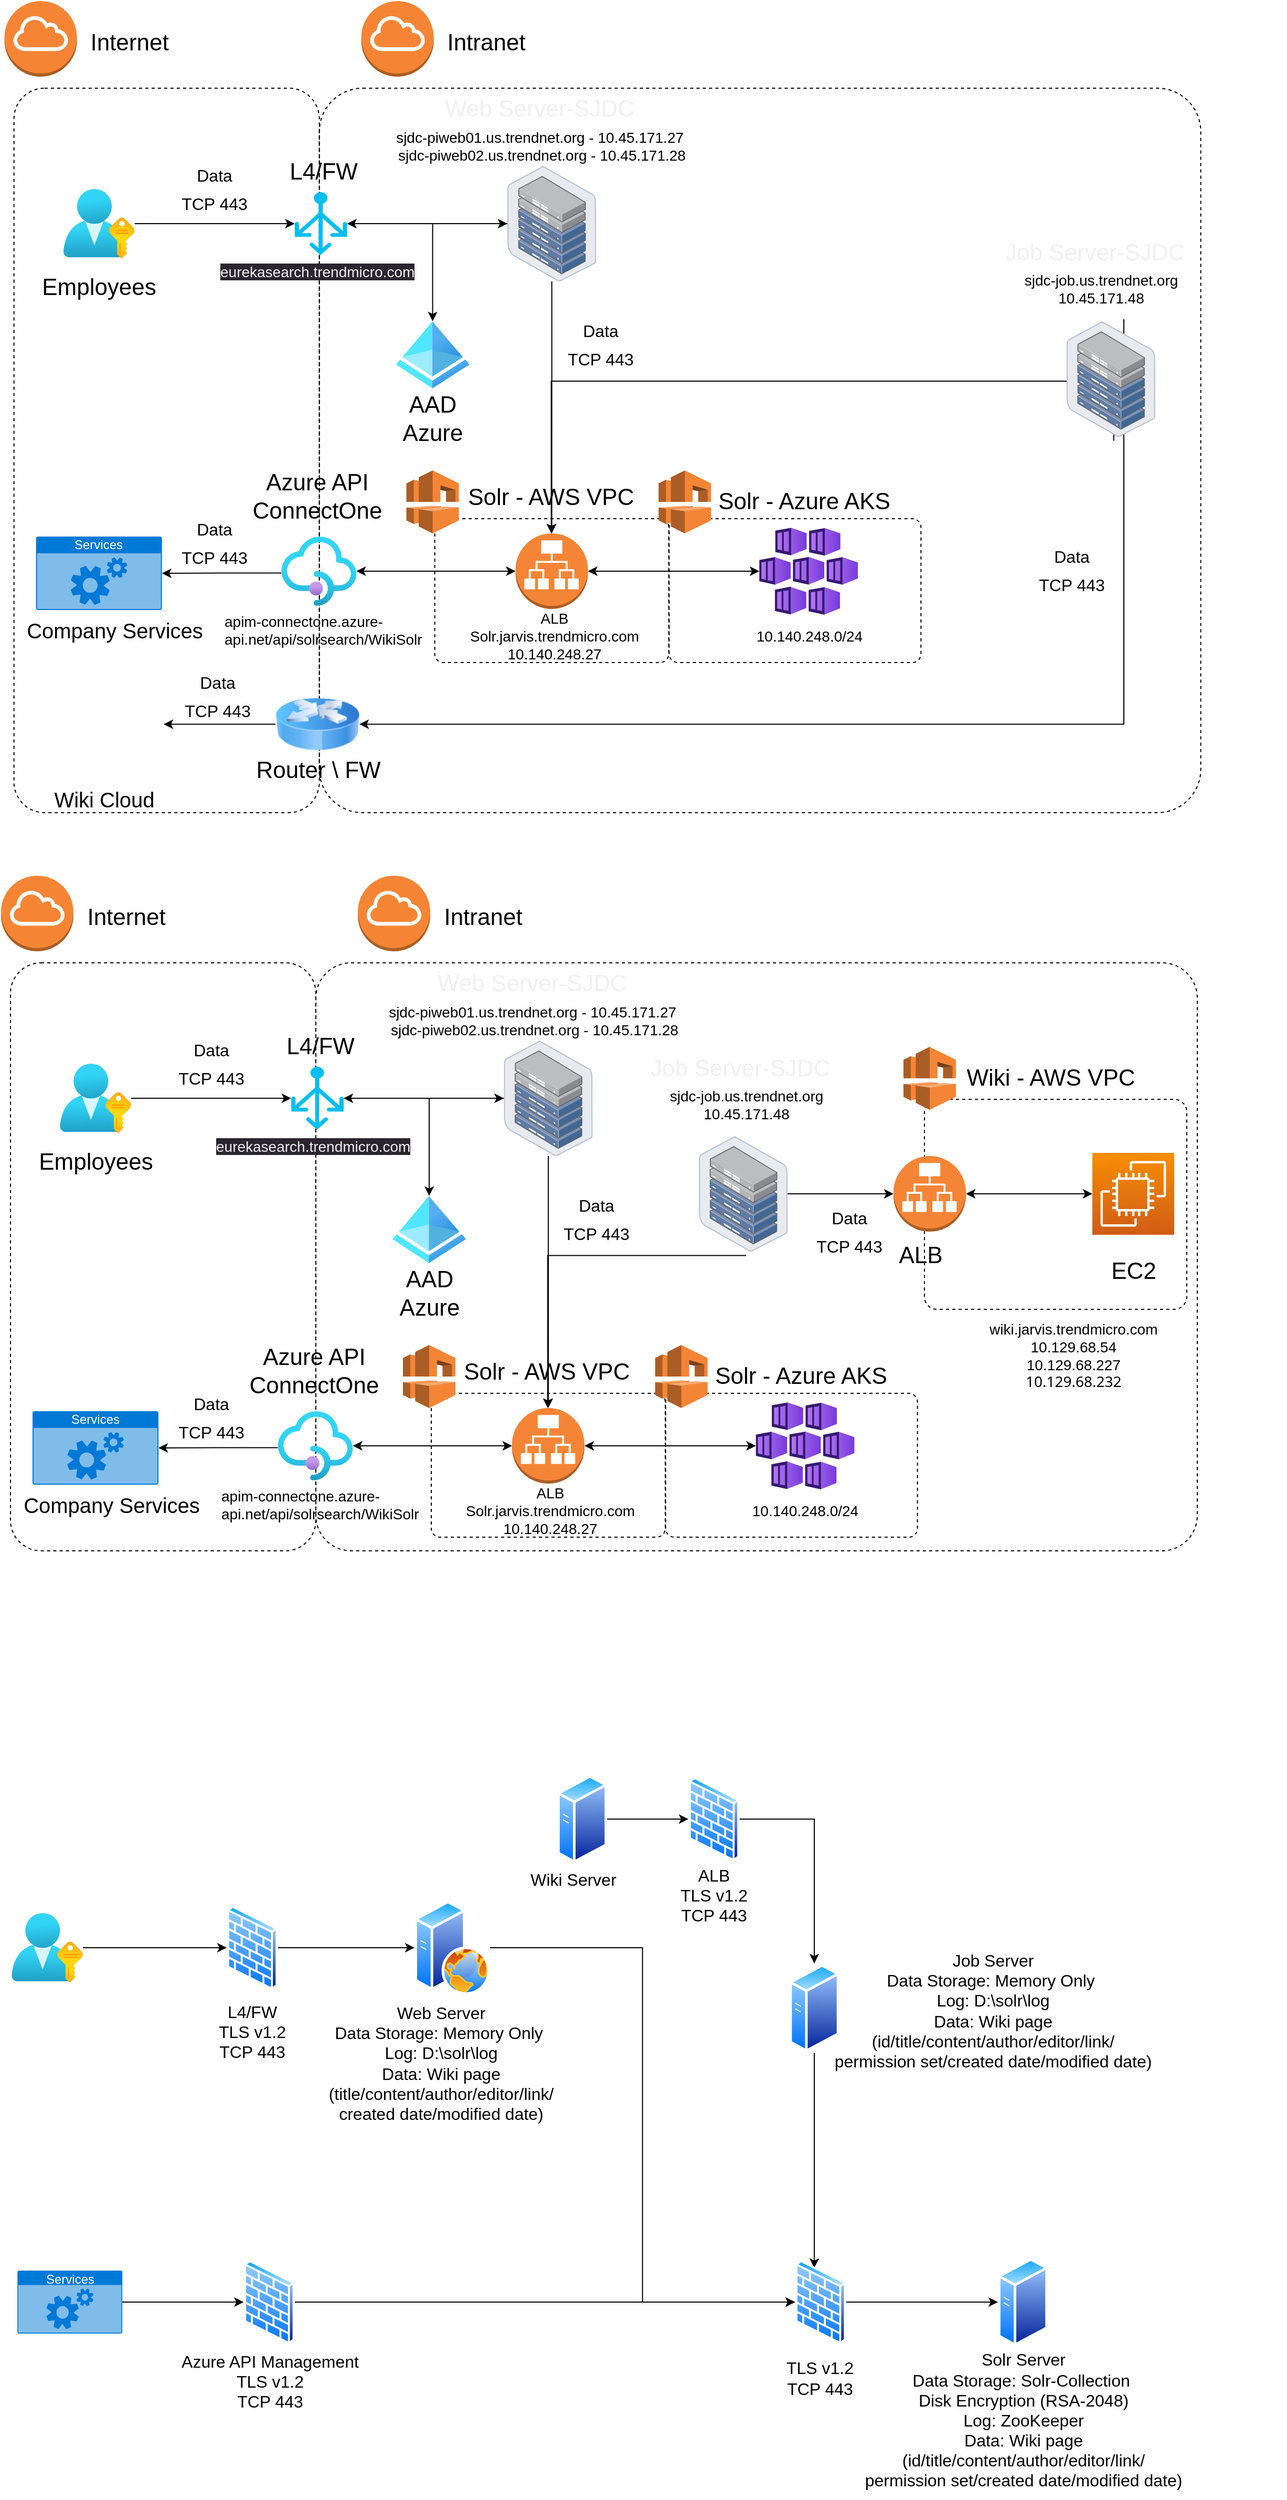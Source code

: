 <mxfile version="21.5.1" type="github">
  <diagram id="l8hXMBHkgcEJcSW0mbfh" name="Page-1">
    <mxGraphModel dx="1590" dy="1880" grid="1" gridSize="10" guides="1" tooltips="1" connect="1" arrows="1" fold="1" page="1" pageScale="1" pageWidth="1169" pageHeight="827" math="0" shadow="0">
      <root>
        <mxCell id="0" />
        <mxCell id="1" parent="0" />
        <mxCell id="7wcA-T8HbLnC7azTt-rd-41" value="" style="rounded=1;whiteSpace=wrap;html=1;fillColor=none;dashed=1;arcSize=6;" vertex="1" parent="1">
          <mxGeometry x="310" y="123" width="840" height="560" as="geometry" />
        </mxCell>
        <mxCell id="7wcA-T8HbLnC7azTt-rd-65" value="" style="rounded=1;whiteSpace=wrap;html=1;fillColor=none;dashed=1;arcSize=6;" vertex="1" parent="1">
          <mxGeometry x="420" y="533" width="223" height="137" as="geometry" />
        </mxCell>
        <mxCell id="7wcA-T8HbLnC7azTt-rd-69" value="" style="rounded=1;whiteSpace=wrap;html=1;fillColor=none;dashed=1;arcSize=6;" vertex="1" parent="1">
          <mxGeometry x="643.33" y="533" width="240" height="137" as="geometry" />
        </mxCell>
        <mxCell id="7wcA-T8HbLnC7azTt-rd-63" value="" style="rounded=1;whiteSpace=wrap;html=1;fillColor=none;dashed=1;arcSize=6;" vertex="1" parent="1">
          <mxGeometry x="890" y="253" width="250" height="200" as="geometry" />
        </mxCell>
        <mxCell id="7wcA-T8HbLnC7azTt-rd-49" value="" style="rounded=1;whiteSpace=wrap;html=1;fillColor=none;dashed=1;arcSize=10;" vertex="1" parent="1">
          <mxGeometry x="19" y="123" width="291" height="560" as="geometry" />
        </mxCell>
        <mxCell id="7wcA-T8HbLnC7azTt-rd-29" style="edgeStyle=orthogonalEdgeStyle;rounded=0;orthogonalLoop=1;jettySize=auto;html=1;startArrow=classic;startFill=1;" edge="1" parent="1" source="7wcA-T8HbLnC7azTt-rd-2" target="7wcA-T8HbLnC7azTt-rd-10">
          <mxGeometry relative="1" as="geometry" />
        </mxCell>
        <mxCell id="7wcA-T8HbLnC7azTt-rd-2" value="" style="image;aspect=fixed;html=1;points=[];align=center;fontSize=12;image=img/lib/azure2/integration/API_Management_Services.svg;" vertex="1" parent="1">
          <mxGeometry x="273.8" y="550" width="71.49" height="66" as="geometry" />
        </mxCell>
        <mxCell id="7wcA-T8HbLnC7azTt-rd-23" style="edgeStyle=orthogonalEdgeStyle;rounded=0;orthogonalLoop=1;jettySize=auto;html=1;startArrow=classic;startFill=1;entryX=1;entryY=0.5;entryDx=0;entryDy=0;entryPerimeter=0;" edge="1" parent="1" source="7wcA-T8HbLnC7azTt-rd-3" target="7wcA-T8HbLnC7azTt-rd-10">
          <mxGeometry relative="1" as="geometry">
            <mxPoint x="716" y="583.0" as="targetPoint" />
          </mxGeometry>
        </mxCell>
        <mxCell id="7wcA-T8HbLnC7azTt-rd-3" value="" style="image;aspect=fixed;html=1;points=[];align=center;fontSize=12;image=img/lib/azure2/containers/Kubernetes_Services.svg;" vertex="1" parent="1">
          <mxGeometry x="729.27" y="541.5" width="94.06" height="83" as="geometry" />
        </mxCell>
        <mxCell id="7wcA-T8HbLnC7azTt-rd-7" value="" style="sketch=0;points=[[0,0,0],[0.25,0,0],[0.5,0,0],[0.75,0,0],[1,0,0],[0,1,0],[0.25,1,0],[0.5,1,0],[0.75,1,0],[1,1,0],[0,0.25,0],[0,0.5,0],[0,0.75,0],[1,0.25,0],[1,0.5,0],[1,0.75,0]];outlineConnect=0;fontColor=#232F3E;gradientColor=#F78E04;gradientDirection=north;fillColor=#D05C17;strokeColor=#ffffff;dashed=0;verticalLabelPosition=bottom;verticalAlign=top;align=center;html=1;fontSize=12;fontStyle=0;aspect=fixed;shape=mxgraph.aws4.resourceIcon;resIcon=mxgraph.aws4.ec2;" vertex="1" parent="1">
          <mxGeometry x="1050" y="304" width="78" height="78" as="geometry" />
        </mxCell>
        <mxCell id="7wcA-T8HbLnC7azTt-rd-10" value="" style="outlineConnect=0;dashed=0;verticalLabelPosition=bottom;verticalAlign=top;align=center;html=1;shape=mxgraph.aws3.application_load_balancer;fillColor=#F58536;gradientColor=none;" vertex="1" parent="1">
          <mxGeometry x="497" y="547" width="69" height="72" as="geometry" />
        </mxCell>
        <mxCell id="7wcA-T8HbLnC7azTt-rd-27" style="edgeStyle=orthogonalEdgeStyle;rounded=0;orthogonalLoop=1;jettySize=auto;html=1;exitX=1;exitY=0.5;exitDx=0;exitDy=0;exitPerimeter=0;entryX=0;entryY=0.5;entryDx=0;entryDy=0;entryPerimeter=0;startArrow=classic;startFill=1;" edge="1" parent="1" source="7wcA-T8HbLnC7azTt-rd-12" target="7wcA-T8HbLnC7azTt-rd-7">
          <mxGeometry relative="1" as="geometry" />
        </mxCell>
        <mxCell id="7wcA-T8HbLnC7azTt-rd-12" value="" style="outlineConnect=0;dashed=0;verticalLabelPosition=bottom;verticalAlign=top;align=center;html=1;shape=mxgraph.aws3.application_load_balancer;fillColor=#F58536;gradientColor=none;" vertex="1" parent="1">
          <mxGeometry x="860.5" y="307" width="69" height="72" as="geometry" />
        </mxCell>
        <mxCell id="7wcA-T8HbLnC7azTt-rd-25" style="edgeStyle=orthogonalEdgeStyle;rounded=0;orthogonalLoop=1;jettySize=auto;html=1;entryX=0.5;entryY=0;entryDx=0;entryDy=0;entryPerimeter=0;" edge="1" parent="1" source="7wcA-T8HbLnC7azTt-rd-15" target="7wcA-T8HbLnC7azTt-rd-10">
          <mxGeometry relative="1" as="geometry" />
        </mxCell>
        <mxCell id="7wcA-T8HbLnC7azTt-rd-44" style="edgeStyle=orthogonalEdgeStyle;rounded=0;orthogonalLoop=1;jettySize=auto;html=1;" edge="1" parent="1" source="7wcA-T8HbLnC7azTt-rd-15" target="7wcA-T8HbLnC7azTt-rd-43">
          <mxGeometry relative="1" as="geometry" />
        </mxCell>
        <mxCell id="7wcA-T8HbLnC7azTt-rd-15" value="" style="image;points=[];aspect=fixed;html=1;align=center;shadow=0;dashed=0;image=img/lib/allied_telesis/storage/Datacenter_Server_Half_Rack_ToR.svg;" vertex="1" parent="1">
          <mxGeometry x="489.17" y="197" width="84.66" height="110" as="geometry" />
        </mxCell>
        <mxCell id="7wcA-T8HbLnC7azTt-rd-26" style="edgeStyle=orthogonalEdgeStyle;rounded=0;orthogonalLoop=1;jettySize=auto;html=1;entryX=0.5;entryY=0;entryDx=0;entryDy=0;entryPerimeter=0;exitX=0.532;exitY=1.034;exitDx=0;exitDy=0;exitPerimeter=0;" edge="1" parent="1" source="7wcA-T8HbLnC7azTt-rd-17" target="7wcA-T8HbLnC7azTt-rd-10">
          <mxGeometry relative="1" as="geometry">
            <mxPoint x="740" y="493" as="sourcePoint" />
            <Array as="points">
              <mxPoint x="531" y="402" />
              <mxPoint x="531" y="547" />
            </Array>
          </mxGeometry>
        </mxCell>
        <mxCell id="7wcA-T8HbLnC7azTt-rd-28" style="edgeStyle=orthogonalEdgeStyle;rounded=0;orthogonalLoop=1;jettySize=auto;html=1;entryX=0;entryY=0.5;entryDx=0;entryDy=0;entryPerimeter=0;" edge="1" parent="1" source="7wcA-T8HbLnC7azTt-rd-17" target="7wcA-T8HbLnC7azTt-rd-12">
          <mxGeometry relative="1" as="geometry" />
        </mxCell>
        <mxCell id="7wcA-T8HbLnC7azTt-rd-17" value="" style="image;points=[];aspect=fixed;html=1;align=center;shadow=0;dashed=0;image=img/lib/allied_telesis/storage/Datacenter_Server_Half_Rack_ToR.svg;" vertex="1" parent="1">
          <mxGeometry x="675" y="288" width="84.66" height="110" as="geometry" />
        </mxCell>
        <mxCell id="7wcA-T8HbLnC7azTt-rd-21" value="" style="outlineConnect=0;dashed=0;verticalLabelPosition=bottom;verticalAlign=top;align=center;html=1;shape=mxgraph.aws3.vpc;fillColor=#F58536;gradientColor=none;" vertex="1" parent="1">
          <mxGeometry x="870" y="203" width="50" height="60" as="geometry" />
        </mxCell>
        <mxCell id="7wcA-T8HbLnC7azTt-rd-31" style="edgeStyle=orthogonalEdgeStyle;rounded=0;orthogonalLoop=1;jettySize=auto;html=1;startArrow=classic;startFill=1;" edge="1" parent="1" source="7wcA-T8HbLnC7azTt-rd-30" target="7wcA-T8HbLnC7azTt-rd-15">
          <mxGeometry relative="1" as="geometry" />
        </mxCell>
        <mxCell id="7wcA-T8HbLnC7azTt-rd-30" value="" style="verticalLabelPosition=bottom;html=1;verticalAlign=top;align=center;strokeColor=none;fillColor=#00BEF2;shape=mxgraph.azure.load_balancer_generic;pointerEvents=1;" vertex="1" parent="1">
          <mxGeometry x="286.49" y="222" width="50" height="60" as="geometry" />
        </mxCell>
        <mxCell id="7wcA-T8HbLnC7azTt-rd-35" value="" style="outlineConnect=0;dashed=0;verticalLabelPosition=bottom;verticalAlign=top;align=center;html=1;shape=mxgraph.aws3.internet_gateway;fillColor=#F58534;gradientColor=none;" vertex="1" parent="1">
          <mxGeometry x="10" y="40" width="69" height="72" as="geometry" />
        </mxCell>
        <mxCell id="7wcA-T8HbLnC7azTt-rd-36" value="" style="outlineConnect=0;dashed=0;verticalLabelPosition=bottom;verticalAlign=top;align=center;html=1;shape=mxgraph.aws3.internet_gateway;fillColor=#F58534;gradientColor=none;" vertex="1" parent="1">
          <mxGeometry x="350.0" y="40" width="69" height="72" as="geometry" />
        </mxCell>
        <mxCell id="7wcA-T8HbLnC7azTt-rd-43" value="" style="image;aspect=fixed;html=1;points=[];align=center;fontSize=12;image=img/lib/azure2/identity/Azure_Active_Directory.svg;" vertex="1" parent="1">
          <mxGeometry x="383" y="345" width="70" height="64" as="geometry" />
        </mxCell>
        <mxCell id="7wcA-T8HbLnC7azTt-rd-45" value="Services" style="html=1;whiteSpace=wrap;strokeColor=none;fillColor=#0079D6;labelPosition=center;verticalLabelPosition=middle;verticalAlign=top;align=center;fontSize=12;outlineConnect=0;spacingTop=-6;fontColor=#FFFFFF;sketch=0;shape=mxgraph.sitemap.services;" vertex="1" parent="1">
          <mxGeometry x="40" y="550" width="120" height="70" as="geometry" />
        </mxCell>
        <mxCell id="7wcA-T8HbLnC7azTt-rd-48" style="edgeStyle=orthogonalEdgeStyle;rounded=0;orthogonalLoop=1;jettySize=auto;html=1;entryX=0;entryY=0.5;entryDx=0;entryDy=0;entryPerimeter=0;" edge="1" parent="1" source="7wcA-T8HbLnC7azTt-rd-47" target="7wcA-T8HbLnC7azTt-rd-30">
          <mxGeometry relative="1" as="geometry" />
        </mxCell>
        <mxCell id="7wcA-T8HbLnC7azTt-rd-47" value="" style="image;aspect=fixed;html=1;points=[];align=center;fontSize=12;image=img/lib/azure2/azure_stack/User_Subscriptions.svg;" vertex="1" parent="1">
          <mxGeometry x="66" y="219" width="68" height="66" as="geometry" />
        </mxCell>
        <mxCell id="7wcA-T8HbLnC7azTt-rd-50" value="Internet" style="text;html=1;align=center;verticalAlign=middle;resizable=0;points=[];autosize=1;strokeColor=none;fillColor=none;fontSize=22;" vertex="1" parent="1">
          <mxGeometry x="79" y="60" width="100" height="40" as="geometry" />
        </mxCell>
        <mxCell id="7wcA-T8HbLnC7azTt-rd-51" value="Intranet" style="text;html=1;align=center;verticalAlign=middle;resizable=0;points=[];autosize=1;strokeColor=none;fillColor=none;fontSize=22;" vertex="1" parent="1">
          <mxGeometry x="419" y="60" width="100" height="40" as="geometry" />
        </mxCell>
        <mxCell id="7wcA-T8HbLnC7azTt-rd-52" value="Employees" style="text;html=1;align=center;verticalAlign=middle;resizable=0;points=[];autosize=1;strokeColor=none;fillColor=none;fontSize=22;" vertex="1" parent="1">
          <mxGeometry x="35" y="293" width="130" height="40" as="geometry" />
        </mxCell>
        <mxCell id="7wcA-T8HbLnC7azTt-rd-53" value="Company Services" style="text;html=1;align=center;verticalAlign=middle;resizable=0;points=[];autosize=1;strokeColor=none;fillColor=none;fontSize=20;" vertex="1" parent="1">
          <mxGeometry x="20" y="619" width="190" height="40" as="geometry" />
        </mxCell>
        <mxCell id="7wcA-T8HbLnC7azTt-rd-54" value="&lt;font style=&quot;font-size: 22px;&quot;&gt;Azure API&lt;br style=&quot;font-size: 22px;&quot;&gt;ConnectOne&lt;/font&gt;" style="text;html=1;align=center;verticalAlign=middle;resizable=0;points=[];autosize=1;strokeColor=none;fillColor=none;fontSize=22;" vertex="1" parent="1">
          <mxGeometry x="233" y="477" width="150" height="70" as="geometry" />
        </mxCell>
        <mxCell id="7wcA-T8HbLnC7azTt-rd-55" value="&lt;font style=&quot;font-size: 14px;&quot;&gt;ALB&lt;br style=&quot;font-size: 14px;&quot;&gt;Solr.jarvis.trendmicro.com​&lt;br style=&quot;font-size: 14px;&quot;&gt;10.140.248.27&lt;/font&gt;" style="text;html=1;align=center;verticalAlign=middle;resizable=0;points=[];autosize=1;strokeColor=none;fillColor=none;fontSize=14;horizontal=1;" vertex="1" parent="1">
          <mxGeometry x="443.33" y="614.5" width="180" height="60" as="geometry" />
        </mxCell>
        <mxCell id="7wcA-T8HbLnC7azTt-rd-56" value="10.140.248.0/24" style="text;html=1;align=center;verticalAlign=middle;resizable=0;points=[];autosize=1;strokeColor=none;fillColor=none;fontSize=14;" vertex="1" parent="1">
          <mxGeometry x="716.3" y="629.5" width="120" height="30" as="geometry" />
        </mxCell>
        <mxCell id="7wcA-T8HbLnC7azTt-rd-59" value="AAD&lt;br&gt;Azure" style="text;html=1;align=center;verticalAlign=middle;resizable=0;points=[];autosize=1;strokeColor=none;fillColor=none;fontSize=22;" vertex="1" parent="1">
          <mxGeometry x="378" y="403" width="80" height="70" as="geometry" />
        </mxCell>
        <mxCell id="7wcA-T8HbLnC7azTt-rd-60" value="L4/FW&lt;br&gt;" style="text;html=1;align=center;verticalAlign=middle;resizable=0;points=[];autosize=1;strokeColor=none;fillColor=none;fontSize=22;" vertex="1" parent="1">
          <mxGeometry x="268.54" y="183" width="90" height="40" as="geometry" />
        </mxCell>
        <mxCell id="7wcA-T8HbLnC7azTt-rd-61" value="ALB" style="text;html=1;align=center;verticalAlign=middle;resizable=0;points=[];autosize=1;strokeColor=none;fillColor=none;fontSize=22;" vertex="1" parent="1">
          <mxGeometry x="851" y="382" width="70" height="40" as="geometry" />
        </mxCell>
        <mxCell id="7wcA-T8HbLnC7azTt-rd-62" value="EC2" style="text;html=1;align=center;verticalAlign=middle;resizable=0;points=[];autosize=1;strokeColor=none;fillColor=none;fontSize=22;" vertex="1" parent="1">
          <mxGeometry x="1054" y="397" width="70" height="40" as="geometry" />
        </mxCell>
        <mxCell id="7wcA-T8HbLnC7azTt-rd-64" value="Wiki - AWS VPC" style="text;html=1;align=center;verticalAlign=middle;resizable=0;points=[];autosize=1;strokeColor=none;fillColor=none;fontSize=22;" vertex="1" parent="1">
          <mxGeometry x="920" y="213" width="180" height="40" as="geometry" />
        </mxCell>
        <mxCell id="7wcA-T8HbLnC7azTt-rd-66" value="" style="outlineConnect=0;dashed=0;verticalLabelPosition=bottom;verticalAlign=top;align=center;html=1;shape=mxgraph.aws3.vpc;fillColor=#F58536;gradientColor=none;" vertex="1" parent="1">
          <mxGeometry x="393" y="487" width="50" height="60" as="geometry" />
        </mxCell>
        <mxCell id="7wcA-T8HbLnC7azTt-rd-67" value="&amp;nbsp;Solr - AWS VPC" style="text;html=1;align=left;verticalAlign=middle;resizable=0;points=[];autosize=1;strokeColor=none;fillColor=none;fontSize=22;" vertex="1" parent="1">
          <mxGeometry x="443.33" y="493" width="190" height="40" as="geometry" />
        </mxCell>
        <mxCell id="7wcA-T8HbLnC7azTt-rd-70" value="" style="outlineConnect=0;dashed=0;verticalLabelPosition=bottom;verticalAlign=top;align=center;html=1;shape=mxgraph.aws3.vpc;fillColor=#F58536;gradientColor=none;" vertex="1" parent="1">
          <mxGeometry x="633.33" y="487" width="50" height="60" as="geometry" />
        </mxCell>
        <mxCell id="7wcA-T8HbLnC7azTt-rd-71" value="&amp;nbsp;Solr - Azure AKS" style="text;html=1;align=center;verticalAlign=middle;resizable=0;points=[];autosize=1;strokeColor=none;fillColor=none;fontSize=22;" vertex="1" parent="1">
          <mxGeometry x="674.0" y="497" width="190" height="40" as="geometry" />
        </mxCell>
        <mxCell id="7wcA-T8HbLnC7azTt-rd-72" value="&lt;font style=&quot;font-size: 16px;&quot;&gt;Data&lt;br&gt;TCP 443&lt;br&gt;&lt;/font&gt;" style="text;html=1;align=center;verticalAlign=middle;resizable=0;points=[];autosize=1;strokeColor=none;fillColor=none;fontSize=22;" vertex="1" parent="1">
          <mxGeometry x="773.0" y="343" width="90" height="70" as="geometry" />
        </mxCell>
        <mxCell id="7wcA-T8HbLnC7azTt-rd-73" value="&lt;font style=&quot;font-size: 16px;&quot;&gt;Data&lt;br&gt;TCP 443&lt;br&gt;&lt;/font&gt;" style="text;html=1;align=center;verticalAlign=middle;resizable=0;points=[];autosize=1;strokeColor=none;fillColor=none;fontSize=22;" vertex="1" parent="1">
          <mxGeometry x="532.33" y="331" width="90" height="70" as="geometry" />
        </mxCell>
        <mxCell id="7wcA-T8HbLnC7azTt-rd-94" style="edgeStyle=orthogonalEdgeStyle;rounded=0;orthogonalLoop=1;jettySize=auto;html=1;entryX=0;entryY=0.5;entryDx=0;entryDy=0;" edge="1" parent="1" source="7wcA-T8HbLnC7azTt-rd-81" target="7wcA-T8HbLnC7azTt-rd-82">
          <mxGeometry relative="1" as="geometry" />
        </mxCell>
        <mxCell id="7wcA-T8HbLnC7azTt-rd-81" value="" style="image;aspect=fixed;html=1;points=[];align=center;fontSize=12;image=img/lib/azure2/azure_stack/User_Subscriptions.svg;" vertex="1" parent="1">
          <mxGeometry x="20" y="1028" width="68" height="66" as="geometry" />
        </mxCell>
        <mxCell id="7wcA-T8HbLnC7azTt-rd-96" style="edgeStyle=orthogonalEdgeStyle;rounded=0;orthogonalLoop=1;jettySize=auto;html=1;entryX=0;entryY=0.5;entryDx=0;entryDy=0;" edge="1" parent="1" source="7wcA-T8HbLnC7azTt-rd-82" target="7wcA-T8HbLnC7azTt-rd-84">
          <mxGeometry relative="1" as="geometry" />
        </mxCell>
        <mxCell id="7wcA-T8HbLnC7azTt-rd-82" value="" style="image;aspect=fixed;perimeter=ellipsePerimeter;html=1;align=center;shadow=0;dashed=0;spacingTop=3;image=img/lib/active_directory/firewall.svg;" vertex="1" parent="1">
          <mxGeometry x="225" y="1021" width="48.8" height="80" as="geometry" />
        </mxCell>
        <mxCell id="7wcA-T8HbLnC7azTt-rd-104" style="edgeStyle=orthogonalEdgeStyle;rounded=0;orthogonalLoop=1;jettySize=auto;html=1;" edge="1" parent="1" source="7wcA-T8HbLnC7azTt-rd-83">
          <mxGeometry relative="1" as="geometry">
            <mxPoint x="785" y="1366" as="targetPoint" />
          </mxGeometry>
        </mxCell>
        <mxCell id="7wcA-T8HbLnC7azTt-rd-83" value="" style="image;aspect=fixed;perimeter=ellipsePerimeter;html=1;align=center;shadow=0;dashed=0;spacingTop=3;image=img/lib/active_directory/generic_server.svg;" vertex="1" parent="1">
          <mxGeometry x="761.2" y="1076" width="47.6" height="85" as="geometry" />
        </mxCell>
        <mxCell id="7wcA-T8HbLnC7azTt-rd-100" style="edgeStyle=orthogonalEdgeStyle;rounded=0;orthogonalLoop=1;jettySize=auto;html=1;entryX=0;entryY=0.5;entryDx=0;entryDy=0;" edge="1" parent="1" source="7wcA-T8HbLnC7azTt-rd-84" target="7wcA-T8HbLnC7azTt-rd-89">
          <mxGeometry relative="1" as="geometry" />
        </mxCell>
        <mxCell id="7wcA-T8HbLnC7azTt-rd-84" value="" style="image;aspect=fixed;perimeter=ellipsePerimeter;html=1;align=center;shadow=0;dashed=0;spacingTop=3;image=img/lib/active_directory/web_server.svg;" vertex="1" parent="1">
          <mxGeometry x="404" y="1016" width="72" height="90" as="geometry" />
        </mxCell>
        <mxCell id="7wcA-T8HbLnC7azTt-rd-105" style="edgeStyle=orthogonalEdgeStyle;rounded=0;orthogonalLoop=1;jettySize=auto;html=1;exitX=1;exitY=0.5;exitDx=0;exitDy=0;entryX=0;entryY=0.5;entryDx=0;entryDy=0;" edge="1" parent="1" source="7wcA-T8HbLnC7azTt-rd-85" target="7wcA-T8HbLnC7azTt-rd-88">
          <mxGeometry relative="1" as="geometry" />
        </mxCell>
        <mxCell id="7wcA-T8HbLnC7azTt-rd-85" value="" style="image;aspect=fixed;perimeter=ellipsePerimeter;html=1;align=center;shadow=0;dashed=0;spacingTop=3;image=img/lib/active_directory/generic_server.svg;" vertex="1" parent="1">
          <mxGeometry x="540" y="896" width="47.6" height="85" as="geometry" />
        </mxCell>
        <mxCell id="7wcA-T8HbLnC7azTt-rd-87" value="" style="image;aspect=fixed;perimeter=ellipsePerimeter;html=1;align=center;shadow=0;dashed=0;spacingTop=3;image=img/lib/active_directory/generic_server.svg;" vertex="1" parent="1">
          <mxGeometry x="960" y="1356" width="47.6" height="85" as="geometry" />
        </mxCell>
        <mxCell id="7wcA-T8HbLnC7azTt-rd-106" style="edgeStyle=orthogonalEdgeStyle;rounded=0;orthogonalLoop=1;jettySize=auto;html=1;entryX=0.5;entryY=0;entryDx=0;entryDy=0;" edge="1" parent="1" source="7wcA-T8HbLnC7azTt-rd-88" target="7wcA-T8HbLnC7azTt-rd-83">
          <mxGeometry relative="1" as="geometry" />
        </mxCell>
        <mxCell id="7wcA-T8HbLnC7azTt-rd-88" value="" style="image;aspect=fixed;perimeter=ellipsePerimeter;html=1;align=center;shadow=0;dashed=0;spacingTop=3;image=img/lib/active_directory/firewall.svg;" vertex="1" parent="1">
          <mxGeometry x="665.0" y="898.5" width="48.8" height="80" as="geometry" />
        </mxCell>
        <mxCell id="7wcA-T8HbLnC7azTt-rd-102" style="edgeStyle=orthogonalEdgeStyle;rounded=0;orthogonalLoop=1;jettySize=auto;html=1;entryX=0;entryY=0.5;entryDx=0;entryDy=0;" edge="1" parent="1" source="7wcA-T8HbLnC7azTt-rd-89" target="7wcA-T8HbLnC7azTt-rd-87">
          <mxGeometry relative="1" as="geometry" />
        </mxCell>
        <mxCell id="7wcA-T8HbLnC7azTt-rd-89" value="" style="image;aspect=fixed;perimeter=ellipsePerimeter;html=1;align=center;shadow=0;dashed=0;spacingTop=3;image=img/lib/active_directory/firewall.svg;" vertex="1" parent="1">
          <mxGeometry x="766.61" y="1358.5" width="48.8" height="80" as="geometry" />
        </mxCell>
        <mxCell id="7wcA-T8HbLnC7azTt-rd-103" style="edgeStyle=orthogonalEdgeStyle;rounded=0;orthogonalLoop=1;jettySize=auto;html=1;" edge="1" parent="1" source="7wcA-T8HbLnC7azTt-rd-90" target="7wcA-T8HbLnC7azTt-rd-89">
          <mxGeometry relative="1" as="geometry" />
        </mxCell>
        <mxCell id="7wcA-T8HbLnC7azTt-rd-90" value="" style="image;aspect=fixed;perimeter=ellipsePerimeter;html=1;align=center;shadow=0;dashed=0;spacingTop=3;image=img/lib/active_directory/firewall.svg;" vertex="1" parent="1">
          <mxGeometry x="241.2" y="1358.5" width="48.8" height="80" as="geometry" />
        </mxCell>
        <mxCell id="7wcA-T8HbLnC7azTt-rd-95" style="edgeStyle=orthogonalEdgeStyle;rounded=0;orthogonalLoop=1;jettySize=auto;html=1;exitX=1;exitY=0.5;exitDx=0;exitDy=0;exitPerimeter=0;entryX=0;entryY=0.5;entryDx=0;entryDy=0;" edge="1" parent="1" source="7wcA-T8HbLnC7azTt-rd-92" target="7wcA-T8HbLnC7azTt-rd-90">
          <mxGeometry relative="1" as="geometry" />
        </mxCell>
        <mxCell id="7wcA-T8HbLnC7azTt-rd-92" value="Services" style="html=1;whiteSpace=wrap;strokeColor=none;fillColor=#0079D6;labelPosition=center;verticalLabelPosition=middle;verticalAlign=top;align=center;fontSize=12;outlineConnect=0;spacingTop=-6;fontColor=#FFFFFF;sketch=0;shape=mxgraph.sitemap.services;" vertex="1" parent="1">
          <mxGeometry x="25.6" y="1368.5" width="100" height="60" as="geometry" />
        </mxCell>
        <mxCell id="7wcA-T8HbLnC7azTt-rd-107" value="Wiki Server" style="text;html=1;align=center;verticalAlign=middle;resizable=0;points=[];autosize=1;strokeColor=none;fillColor=none;fontSize=16;" vertex="1" parent="1">
          <mxGeometry x="500" y="981" width="110" height="30" as="geometry" />
        </mxCell>
        <mxCell id="7wcA-T8HbLnC7azTt-rd-108" value="Web Server&lt;br&gt;Data Storage: Memory Only&amp;nbsp;&lt;br&gt;Log: D:\solr\log&lt;br&gt;Data: Wiki page&lt;br&gt;(title/content/author/editor/link/&lt;br&gt;created date/modified date)" style="text;html=1;align=center;verticalAlign=middle;resizable=0;points=[];autosize=1;strokeColor=none;fillColor=none;fontSize=16;" vertex="1" parent="1">
          <mxGeometry x="308.8" y="1106" width="240" height="130" as="geometry" />
        </mxCell>
        <mxCell id="7wcA-T8HbLnC7azTt-rd-109" value="TLS v1.2&lt;br&gt;TCP 443" style="text;html=1;align=center;verticalAlign=middle;resizable=0;points=[];autosize=1;strokeColor=none;fillColor=none;fontSize=16;" vertex="1" parent="1">
          <mxGeometry x="745.41" y="1446" width="90" height="50" as="geometry" />
        </mxCell>
        <mxCell id="7wcA-T8HbLnC7azTt-rd-111" value="Job Server&lt;br&gt;Data Storage: Memory Only&amp;nbsp;&lt;br&gt;Log: D:\solr\log&lt;br&gt;Data: Wiki page&lt;br&gt;(id/title/content/author/editor/link/&lt;br&gt;permission set/created date/modified date)" style="text;html=1;align=center;verticalAlign=middle;resizable=0;points=[];autosize=1;strokeColor=none;fillColor=none;fontSize=16;" vertex="1" parent="1">
          <mxGeometry x="790.33" y="1056" width="330" height="130" as="geometry" />
        </mxCell>
        <mxCell id="7wcA-T8HbLnC7azTt-rd-113" value="Solr Server&lt;br&gt;Data Storage: Solr-Collection&amp;nbsp;&lt;br&gt;Disk Encryption (RSA-2048)&lt;br&gt;Log: ZooKeeper&lt;br&gt;Data: Wiki page&lt;br&gt;(id/title/content/author/editor/link/&lt;br&gt;permission set/created date/modified date)" style="text;html=1;align=center;verticalAlign=middle;resizable=0;points=[];autosize=1;strokeColor=none;fillColor=none;fontSize=16;" vertex="1" parent="1">
          <mxGeometry x="818.8" y="1436" width="330" height="150" as="geometry" />
        </mxCell>
        <mxCell id="7wcA-T8HbLnC7azTt-rd-114" value="Azure API Management&lt;br&gt;TLS v1.2&lt;br&gt;TCP 443" style="text;html=1;align=center;verticalAlign=middle;resizable=0;points=[];autosize=1;strokeColor=none;fillColor=none;fontSize=16;" vertex="1" parent="1">
          <mxGeometry x="170.6" y="1438.5" width="190" height="70" as="geometry" />
        </mxCell>
        <mxCell id="7wcA-T8HbLnC7azTt-rd-115" value="L4/FW&lt;br&gt;TLS v1.2&lt;br&gt;TCP 443" style="text;html=1;align=center;verticalAlign=middle;resizable=0;points=[];autosize=1;strokeColor=none;fillColor=none;fontSize=16;" vertex="1" parent="1">
          <mxGeometry x="204.4" y="1106" width="90" height="70" as="geometry" />
        </mxCell>
        <mxCell id="7wcA-T8HbLnC7azTt-rd-116" value="ALB&lt;br&gt;TLS v1.2&lt;br&gt;TCP 443" style="text;html=1;align=center;verticalAlign=middle;resizable=0;points=[];autosize=1;strokeColor=none;fillColor=none;fontSize=16;" vertex="1" parent="1">
          <mxGeometry x="644.4" y="976" width="90" height="70" as="geometry" />
        </mxCell>
        <mxCell id="7wcA-T8HbLnC7azTt-rd-121" value="&lt;span style=&quot;font-size: 14px; font-family: Helvetica, Helvetica_EmbeddedFont, Helvetica_MSFontService, &amp;quot;ＭＳ Ｐゴシック&amp;quot;, sans-serif; background-color: initial;&quot;&gt;sjdc-piweb01.us.trendnet.org - 10.45.171.27​&amp;nbsp;&lt;/span&gt;&lt;br style=&quot;font-size: 14px;&quot;&gt;&lt;div style=&quot;margin: 0px; padding: 0px; user-select: text; -webkit-user-drag: none; -webkit-tap-highlight-color: transparent; touch-action: pan-x pan-y; overflow: visible; cursor: text; clear: both; position: relative; direction: ltr; text-align: start; font-size: 14px;&quot; class=&quot;OutlineElement Ltr SCXP161266945 BCX0&quot;&gt;&lt;p style=&quot;font-size: 14px; margin: 0px; padding: 0px; user-select: text; -webkit-user-drag: none; -webkit-tap-highlight-color: transparent; touch-action: pan-x pan-y; overflow-wrap: break-word; vertical-align: baseline; text-align: center;&quot; data-ccp-props=&quot;{&amp;quot;335551550&amp;quot;:2,&amp;quot;335551620&amp;quot;:2,&amp;quot;335559683&amp;quot;:0,&amp;quot;335559685&amp;quot;:0,&amp;quot;335559731&amp;quot;:0,&amp;quot;335559737&amp;quot;:0,&amp;quot;335562764&amp;quot;:2,&amp;quot;335562765&amp;quot;:1,&amp;quot;335562766&amp;quot;:2,&amp;quot;335562767&amp;quot;:0,&amp;quot;335562768&amp;quot;:2,&amp;quot;335562769&amp;quot;:0}&quot; lang=&quot;EN-US&quot; class=&quot;Paragraph SCXP161266945 BCX0&quot;&gt;&lt;font style=&quot;font-size: 14px;&quot; face=&quot;Helvetica, Helvetica_EmbeddedFont, Helvetica_MSFontService, ＭＳ Ｐゴシック, sans-serif&quot;&gt;sjdc-piweb02.us.trendnet.org - 10.45.171.28​&lt;/font&gt;&lt;br style=&quot;font-size: 14px;&quot;&gt;&lt;/p&gt;&lt;/div&gt;" style="text;html=1;strokeColor=none;fillColor=none;align=center;verticalAlign=middle;whiteSpace=wrap;rounded=0;fontSize=14;" vertex="1" parent="1">
          <mxGeometry x="343" y="153" width="351" height="50" as="geometry" />
        </mxCell>
        <mxCell id="7wcA-T8HbLnC7azTt-rd-123" value="&lt;span style=&quot;font-family: Helvetica, Helvetica_EmbeddedFont, Helvetica_MSFontService, &amp;quot;ＭＳ Ｐゴシック&amp;quot;, sans-serif; background-color: initial; font-size: 14px;&quot;&gt;sjdc-job.us.trendnet.org​&lt;/span&gt;&lt;br style=&quot;font-size: 14px;&quot;&gt;&lt;div style=&quot;margin: 0px; padding: 0px; user-select: text; -webkit-user-drag: none; -webkit-tap-highlight-color: transparent; touch-action: pan-x pan-y; overflow: visible; cursor: text; clear: both; position: relative; direction: ltr; text-align: start; font-size: 14px;&quot; class=&quot;OutlineElement Ltr SCXP161266945 BCX0&quot;&gt;&lt;p style=&quot;text-align: center; margin: 0px; padding: 0px; user-select: text; -webkit-user-drag: none; -webkit-tap-highlight-color: transparent; touch-action: pan-x pan-y; overflow-wrap: break-word; vertical-align: baseline; font-size: 14px;&quot; data-ccp-props=&quot;{&amp;quot;335551550&amp;quot;:2,&amp;quot;335551620&amp;quot;:2,&amp;quot;335559683&amp;quot;:0,&amp;quot;335559685&amp;quot;:0,&amp;quot;335559731&amp;quot;:0,&amp;quot;335559737&amp;quot;:0,&amp;quot;335562764&amp;quot;:2,&amp;quot;335562765&amp;quot;:1,&amp;quot;335562766&amp;quot;:2,&amp;quot;335562767&amp;quot;:0,&amp;quot;335562768&amp;quot;:2,&amp;quot;335562769&amp;quot;:0}&quot; lang=&quot;EN-US&quot; class=&quot;Paragraph SCXP161266945 BCX0&quot;&gt;&lt;font face=&quot;Helvetica, Helvetica_EmbeddedFont, Helvetica_MSFontService, ＭＳ Ｐゴシック, sans-serif&quot; style=&quot;font-size: 14px;&quot;&gt;10.45.171.48&lt;/font&gt;&lt;br style=&quot;font-size: 14px;&quot;&gt;&lt;/p&gt;&lt;/div&gt;" style="text;html=1;strokeColor=none;fillColor=none;align=center;verticalAlign=middle;whiteSpace=wrap;rounded=0;fontSize=14;" vertex="1" parent="1">
          <mxGeometry x="544.5" y="233" width="351" height="50" as="geometry" />
        </mxCell>
        <mxCell id="7wcA-T8HbLnC7azTt-rd-124" value="&lt;font style=&quot;font-size: 16px;&quot;&gt;Data&lt;br&gt;TCP 443&lt;br&gt;&lt;/font&gt;" style="text;html=1;align=center;verticalAlign=middle;resizable=0;points=[];autosize=1;strokeColor=none;fillColor=none;fontSize=22;" vertex="1" parent="1">
          <mxGeometry x="165.0" y="183" width="90" height="70" as="geometry" />
        </mxCell>
        <mxCell id="7wcA-T8HbLnC7azTt-rd-127" value="" style="edgeStyle=orthogonalEdgeStyle;rounded=0;orthogonalLoop=1;jettySize=auto;html=1;entryX=1;entryY=0.5;entryDx=0;entryDy=0;entryPerimeter=0;exitX=-0.001;exitY=0.526;exitDx=0;exitDy=0;exitPerimeter=0;" edge="1" parent="1" source="7wcA-T8HbLnC7azTt-rd-2" target="7wcA-T8HbLnC7azTt-rd-45">
          <mxGeometry relative="1" as="geometry">
            <mxPoint x="169" y="590" as="sourcePoint" />
            <mxPoint x="273" y="589" as="targetPoint" />
          </mxGeometry>
        </mxCell>
        <mxCell id="7wcA-T8HbLnC7azTt-rd-126" value="&lt;font style=&quot;font-size: 16px;&quot;&gt;Data&lt;br&gt;TCP 443&lt;br&gt;&lt;/font&gt;" style="text;html=1;align=center;verticalAlign=middle;resizable=0;points=[];autosize=1;strokeColor=none;fillColor=none;fontSize=22;" vertex="1" parent="1">
          <mxGeometry x="165.0" y="520" width="90" height="70" as="geometry" />
        </mxCell>
        <mxCell id="7wcA-T8HbLnC7azTt-rd-128" value="&lt;div class=&quot;OutlineElement Ltr SCXP147853197 BCX0&quot; style=&quot;margin: 0px; padding: 0px; user-select: text; -webkit-user-drag: none; -webkit-tap-highlight-color: transparent; touch-action: pan-x pan-y; overflow: visible; cursor: text; clear: both; position: relative; direction: ltr; font-family: &amp;quot;Segoe UI&amp;quot;, &amp;quot;Segoe UI Web&amp;quot;, Arial, Verdana, sans-serif; font-style: normal; font-variant-ligatures: normal; font-variant-caps: normal; font-weight: 400; letter-spacing: normal; orphans: 2; text-align: start; text-indent: 0px; text-transform: none; widows: 2; word-spacing: 0px; -webkit-text-stroke-width: 0px; text-decoration-thickness: initial; text-decoration-style: initial; text-decoration-color: initial; font-size: 14px;&quot;&gt;&lt;p class=&quot;Paragraph SCXP147853197 BCX0&quot; lang=&quot;EN-US&quot; data-ccp-props=&quot;{&amp;quot;335551550&amp;quot;:2,&amp;quot;335551620&amp;quot;:2,&amp;quot;335559683&amp;quot;:0,&amp;quot;335559685&amp;quot;:0,&amp;quot;335559731&amp;quot;:0,&amp;quot;335559737&amp;quot;:0,&amp;quot;335562764&amp;quot;:2,&amp;quot;335562765&amp;quot;:1,&amp;quot;335562766&amp;quot;:2,&amp;quot;335562767&amp;quot;:0,&amp;quot;335562768&amp;quot;:2,&amp;quot;335562769&amp;quot;:0}&quot; style=&quot;margin: 0px; padding: 0px; user-select: text; -webkit-user-drag: none; -webkit-tap-highlight-color: transparent; touch-action: pan-x pan-y; overflow-wrap: break-word; font-weight: normal; font-style: normal; vertical-align: baseline; text-align: center; text-indent: 0px; font-size: 14px;&quot;&gt;&lt;font style=&quot;font-size: 14px;&quot;&gt;&lt;span data-scheme-color=&quot;@FFFFFF,,&quot; data-usefontface=&quot;true&quot; data-contrast=&quot;none&quot; class=&quot;TextRun SCXP147853197 BCX0&quot; lang=&quot;EN-US&quot; style=&quot;margin: 0px; padding: 0px 0px 0.115px; user-select: text; -webkit-user-drag: none; -webkit-tap-highlight-color: transparent; touch-action: pan-x pan-y; font-variant: normal; font-weight: normal; font-style: normal; text-decoration: none; font-family: Helvetica, Helvetica_EmbeddedFont, Helvetica_MSFontService, &amp;quot;ＭＳ Ｐゴシック&amp;quot;, sans-serif; letter-spacing: 0px; font-kerning: none; line-height: 14px; vertical-align: 0.115px; font-size: 14px;&quot;&gt;&lt;span class=&quot;NormalTextRun SCXP147853197 BCX0&quot; style=&quot;margin: 0px; padding: 0px; user-select: text; -webkit-user-drag: none; -webkit-tap-highlight-color: transparent; touch-action: pan-x pan-y; vertical-align: -0.115px; line-height: 0px; position: relative; font-size: 14px;&quot;&gt;wiki.jarvis.trendmicro.com&lt;/span&gt;&lt;/span&gt;&lt;span class=&quot;LineBreakBlob BlobObject SCXP147853197 BCX0&quot; style=&quot;margin: 0px; padding: 0px; user-select: text; -webkit-user-drag: none; -webkit-tap-highlight-color: transparent; touch-action: pan-x pan-y; line-height: 14px; font-family: Helvetica, Helvetica_EmbeddedFont, Helvetica_MSFontService, &amp;quot;ＭＳ Ｐゴシック&amp;quot;, sans-serif; font-size: 14px;&quot;&gt;&lt;span class=&quot;SCXP147853197 BCX0&quot; style=&quot;margin: 0px; padding: 0px; user-select: text; -webkit-user-drag: none; -webkit-tap-highlight-color: transparent; touch-action: pan-x pan-y; font-size: 14px;&quot;&gt;​&lt;/span&gt;&lt;br class=&quot;SCXP147853197 BCX0&quot; style=&quot;margin: 0px; padding: 0px; user-select: text; -webkit-user-drag: none; -webkit-tap-highlight-color: transparent; touch-action: pan-x pan-y; font-size: 14px;&quot;&gt;&lt;/span&gt;&lt;span data-scheme-color=&quot;@F0F0F0,,&quot; data-usefontface=&quot;true&quot; data-contrast=&quot;none&quot; class=&quot;TextRun SCXP147853197 BCX0&quot; lang=&quot;EN-US&quot; style=&quot;margin: 0px; padding: 0px 0px 0.115px; user-select: text; -webkit-user-drag: none; -webkit-tap-highlight-color: transparent; touch-action: pan-x pan-y; font-variant: normal; font-weight: normal; font-style: normal; text-decoration: none; font-family: Helvetica, Helvetica_EmbeddedFont, Helvetica_MSFontService, &amp;quot;ＭＳ Ｐゴシック&amp;quot;, sans-serif; letter-spacing: 0px; font-kerning: none; line-height: 14px; vertical-align: 0.115px; font-size: 14px;&quot;&gt;&lt;span class=&quot;NormalTextRun SCXP147853197 BCX0&quot; style=&quot;margin: 0px; padding: 0px; user-select: text; -webkit-user-drag: none; -webkit-tap-highlight-color: transparent; touch-action: pan-x pan-y; vertical-align: -0.115px; line-height: 0px; position: relative; font-size: 14px;&quot;&gt;10.129.68.54&lt;/span&gt;&lt;/span&gt;&lt;span class=&quot;EOP SCXP147853197 BCX0&quot; style=&quot;margin: 0px; padding: 0px; user-select: text; -webkit-user-drag: none; -webkit-tap-highlight-color: transparent; touch-action: pan-x pan-y; line-height: 0px; font-family: Helvetica, Helvetica_EmbeddedFont, Helvetica_MSFontService, &amp;quot;ＭＳ Ｐゴシック&amp;quot;, sans-serif; font-size: 14px;&quot;&gt;​&lt;/span&gt;&lt;/font&gt;&lt;/p&gt;&lt;/div&gt;&lt;div class=&quot;OutlineElement Ltr SCXP147853197 BCX0&quot; style=&quot;margin: 0px; padding: 0px; user-select: text; -webkit-user-drag: none; -webkit-tap-highlight-color: transparent; touch-action: pan-x pan-y; overflow: visible; cursor: text; clear: both; position: relative; direction: ltr; font-family: &amp;quot;Segoe UI&amp;quot;, &amp;quot;Segoe UI Web&amp;quot;, Arial, Verdana, sans-serif; font-style: normal; font-variant-ligatures: normal; font-variant-caps: normal; font-weight: 400; letter-spacing: normal; orphans: 2; text-align: start; text-indent: 0px; text-transform: none; widows: 2; word-spacing: 0px; -webkit-text-stroke-width: 0px; text-decoration-thickness: initial; text-decoration-style: initial; text-decoration-color: initial; font-size: 14px;&quot;&gt;&lt;p class=&quot;Paragraph SCXP147853197 BCX0&quot; lang=&quot;EN-US&quot; data-ccp-props=&quot;{&amp;quot;335551550&amp;quot;:2,&amp;quot;335551620&amp;quot;:2,&amp;quot;335559683&amp;quot;:0,&amp;quot;335559685&amp;quot;:0,&amp;quot;335559731&amp;quot;:0,&amp;quot;335559737&amp;quot;:0,&amp;quot;335562764&amp;quot;:2,&amp;quot;335562765&amp;quot;:1,&amp;quot;335562766&amp;quot;:2,&amp;quot;335562767&amp;quot;:0,&amp;quot;335562768&amp;quot;:2,&amp;quot;335562769&amp;quot;:0}&quot; style=&quot;margin: 0px; padding: 0px; user-select: text; -webkit-user-drag: none; -webkit-tap-highlight-color: transparent; touch-action: pan-x pan-y; overflow-wrap: break-word; font-weight: normal; font-style: normal; vertical-align: baseline; text-align: center; text-indent: 0px; font-size: 14px;&quot;&gt;&lt;font style=&quot;font-size: 14px;&quot;&gt;&lt;span data-scheme-color=&quot;@FFFFFF,,&quot; data-usefontface=&quot;true&quot; data-contrast=&quot;none&quot; class=&quot;TextRun SCXP147853197 BCX0&quot; lang=&quot;EN-US&quot; style=&quot;margin: 0px; padding: 0.101px 0px 0px; user-select: text; -webkit-user-drag: none; -webkit-tap-highlight-color: transparent; touch-action: pan-x pan-y; font-variant: normal; font-weight: normal; font-style: normal; text-decoration: none; font-family: Calibri, Calibri_EmbeddedFont, Calibri_MSFontService, Calibri_MSFontService, Calibri_EmbeddedFont, Calibri_MSFontService, sans-serif, &amp;quot;ＭＳ Ｐゴシック&amp;quot;, Calibri, sans-serif; letter-spacing: 0px; font-kerning: none; line-height: 14px; vertical-align: -0.101px; font-size: 14px;&quot;&gt;&lt;span class=&quot;NormalTextRun SCXP147853197 BCX0&quot; style=&quot;margin: 0px; padding: 0px; user-select: text; -webkit-user-drag: none; -webkit-tap-highlight-color: transparent; touch-action: pan-x pan-y; vertical-align: 0.101px; line-height: 0px; position: relative; font-size: 14px;&quot;&gt;10.129.68.227&lt;/span&gt;&lt;/span&gt;&lt;span class=&quot;EOP SCXP147853197 BCX0&quot; style=&quot;margin: 0px; padding: 0px; user-select: text; -webkit-user-drag: none; -webkit-tap-highlight-color: transparent; touch-action: pan-x pan-y; line-height: 0px; font-family: Calibri, Calibri_EmbeddedFont, Calibri_MSFontService, Calibri_MSFontService, Calibri_EmbeddedFont, Calibri_MSFontService, sans-serif, &amp;quot;ＭＳ Ｐゴシック&amp;quot;, Calibri, sans-serif; font-size: 14px;&quot;&gt;​&lt;/span&gt;&lt;/font&gt;&lt;/p&gt;&lt;/div&gt;&lt;div class=&quot;OutlineElement Ltr SCXP147853197 BCX0&quot; style=&quot;margin: 0px; padding: 0px; user-select: text; -webkit-user-drag: none; -webkit-tap-highlight-color: transparent; touch-action: pan-x pan-y; overflow: visible; cursor: text; clear: both; position: relative; direction: ltr; font-family: &amp;quot;Segoe UI&amp;quot;, &amp;quot;Segoe UI Web&amp;quot;, Arial, Verdana, sans-serif; font-style: normal; font-variant-ligatures: normal; font-variant-caps: normal; font-weight: 400; letter-spacing: normal; orphans: 2; text-align: start; text-indent: 0px; text-transform: none; widows: 2; word-spacing: 0px; -webkit-text-stroke-width: 0px; text-decoration-thickness: initial; text-decoration-style: initial; text-decoration-color: initial; font-size: 14px;&quot;&gt;&lt;p class=&quot;Paragraph SCXP147853197 BCX0&quot; lang=&quot;EN-US&quot; data-ccp-props=&quot;{&amp;quot;335551550&amp;quot;:2,&amp;quot;335551620&amp;quot;:2,&amp;quot;335559683&amp;quot;:0,&amp;quot;335559685&amp;quot;:0,&amp;quot;335559731&amp;quot;:0,&amp;quot;335559737&amp;quot;:0,&amp;quot;335562764&amp;quot;:2,&amp;quot;335562765&amp;quot;:1,&amp;quot;335562766&amp;quot;:2,&amp;quot;335562767&amp;quot;:0,&amp;quot;335562768&amp;quot;:2,&amp;quot;335562769&amp;quot;:0}&quot; style=&quot;margin: 0px; padding: 0px; user-select: text; -webkit-user-drag: none; -webkit-tap-highlight-color: transparent; touch-action: pan-x pan-y; overflow-wrap: break-word; font-weight: normal; font-style: normal; vertical-align: baseline; text-align: center; text-indent: 0px; font-size: 14px;&quot;&gt;&lt;font style=&quot;font-size: 14px;&quot;&gt;&lt;span data-scheme-color=&quot;@FFFFFF,,&quot; data-usefontface=&quot;true&quot; data-contrast=&quot;none&quot; class=&quot;TextRun SCXP147853197 BCX0&quot; lang=&quot;EN-US&quot; style=&quot;margin: 0px; padding: 0px 0px 0.103px; user-select: text; -webkit-user-drag: none; -webkit-tap-highlight-color: transparent; touch-action: pan-x pan-y; font-variant: normal; font-weight: normal; font-style: normal; text-decoration: none; font-family: Calibri, Calibri_EmbeddedFont, Calibri_MSFontService, Calibri_MSFontService, &amp;quot;ＭＳ Ｐゴシック&amp;quot;, &amp;quot;Segoe UI&amp;quot;, sans-serif; letter-spacing: 0px; font-kerning: none; line-height: 14px; vertical-align: 0.103px; font-size: 14px;&quot;&gt;&lt;span class=&quot;NormalTextRun SCXP147853197 BCX0&quot; style=&quot;margin: 0px; padding: 0px; user-select: text; -webkit-user-drag: none; -webkit-tap-highlight-color: transparent; touch-action: pan-x pan-y; vertical-align: -0.103px; line-height: 0px; position: relative; font-size: 14px;&quot;&gt;10.129.68.232&lt;/span&gt;&lt;/span&gt;&lt;span class=&quot;EOP SCXP147853197 BCX0&quot; style=&quot;margin: 0px; padding: 0px; user-select: text; -webkit-user-drag: none; -webkit-tap-highlight-color: transparent; touch-action: pan-x pan-y; line-height: 0px; font-family: Calibri, Calibri_EmbeddedFont, Calibri_MSFontService, Calibri_MSFontService, &amp;quot;ＭＳ Ｐゴシック&amp;quot;, &amp;quot;Segoe UI&amp;quot;, sans-serif; font-size: 14px;&quot;&gt;​&lt;/span&gt;&lt;/font&gt;&lt;/p&gt;&lt;/div&gt;" style="text;whiteSpace=wrap;html=1;fontSize=14;" vertex="1" parent="1">
          <mxGeometry x="950" y="457" width="160" height="80" as="geometry" />
        </mxCell>
        <mxCell id="7wcA-T8HbLnC7azTt-rd-130" value="&lt;font style=&quot;border-color: rgb(0, 0, 0); color: rgb(240, 240, 240); font-family: Helvetica; font-size: 22px; font-style: normal; font-variant-ligatures: normal; font-variant-caps: normal; font-weight: 400; letter-spacing: normal; orphans: 2; text-align: center; text-indent: 0px; text-transform: none; widows: 2; word-spacing: 0px; -webkit-text-stroke-width: 0px; text-decoration-thickness: initial; text-decoration-style: initial; text-decoration-color: initial;&quot;&gt;Job Server-SJDC&lt;span class=&quot;EOP SCXP161266945 BCX0&quot; style=&quot;border-color: rgb(0, 0, 0); margin: 0px; padding: 0px; user-select: text; -webkit-user-drag: none; -webkit-tap-highlight-color: transparent; touch-action: pan-x pan-y; line-height: 0px; font-family: Helvetica, Helvetica_EmbeddedFont, Helvetica_MSFontService, &amp;quot;ＭＳ Ｐゴシック&amp;quot;, sans-serif; font-size: 22px;&quot;&gt;​&lt;/span&gt;&lt;span data-scheme-color=&quot;@FFFFFF,,&quot; data-usefontface=&quot;true&quot; data-contrast=&quot;none&quot; class=&quot;TextRun SCXP161266945 BCX0&quot; lang=&quot;EN-US&quot; style=&quot;border-color: rgb(0, 0, 0); font-variant-numeric: normal; font-variant-east-asian: normal; font-variant-alternates: normal; margin: 0px; padding: 0px 0px 0.115px; user-select: text; -webkit-user-drag: none; touch-action: pan-x pan-y; font-family: Helvetica, Helvetica_EmbeddedFont, Helvetica_MSFontService, &amp;quot;ＭＳ Ｐゴシック&amp;quot;, sans-serif; font-kerning: none; line-height: 14px; font-size: 22px; letter-spacing: 0px; -webkit-tap-highlight-color: transparent; vertical-align: 0.115px;&quot;&gt;&lt;/span&gt;&lt;span class=&quot;EOP SCXP161266945 BCX0&quot; style=&quot;border-color: rgb(0, 0, 0); margin: 0px; padding: 0px; user-select: text; -webkit-user-drag: none; -webkit-tap-highlight-color: transparent; touch-action: pan-x pan-y; line-height: 0px; font-family: Helvetica, Helvetica_EmbeddedFont, Helvetica_MSFontService, &amp;quot;ＭＳ Ｐゴシック&amp;quot;, sans-serif; font-size: 22px;&quot;&gt;​&lt;/span&gt;&lt;span style=&quot;border-color: rgb(0, 0, 0); font-family: Helvetica, Helvetica_EmbeddedFont, Helvetica_MSFontService, &amp;quot;ＭＳ Ｐゴシック&amp;quot;, sans-serif; font-size: 22px;&quot;&gt;​&lt;br style=&quot;font-size: 22px;&quot;&gt;&lt;/span&gt;&lt;/font&gt;" style="text;whiteSpace=wrap;html=1;fontSize=22;" vertex="1" parent="1">
          <mxGeometry x="626.5" y="204" width="187" height="37" as="geometry" />
        </mxCell>
        <mxCell id="7wcA-T8HbLnC7azTt-rd-131" value="&lt;font style=&quot;border-color: rgb(0, 0, 0); color: rgb(240, 240, 240); font-family: Helvetica; font-size: 22px; font-style: normal; font-variant-ligatures: normal; font-variant-caps: normal; font-weight: 400; letter-spacing: normal; orphans: 2; text-align: center; text-indent: 0px; text-transform: none; widows: 2; word-spacing: 0px; -webkit-text-stroke-width: 0px; text-decoration-thickness: initial; text-decoration-style: initial; text-decoration-color: initial;&quot;&gt;Web Server-SJDC&lt;span class=&quot;EOP SCXP161266945 BCX0&quot; style=&quot;border-color: rgb(0, 0, 0); margin: 0px; padding: 0px; user-select: text; -webkit-user-drag: none; -webkit-tap-highlight-color: transparent; touch-action: pan-x pan-y; line-height: 0px; font-family: Helvetica, Helvetica_EmbeddedFont, Helvetica_MSFontService, &amp;quot;ＭＳ Ｐゴシック&amp;quot;, sans-serif; font-size: 22px;&quot;&gt;​&lt;/span&gt;&lt;span data-scheme-color=&quot;@FFFFFF,,&quot; data-usefontface=&quot;true&quot; data-contrast=&quot;none&quot; class=&quot;TextRun SCXP161266945 BCX0&quot; lang=&quot;EN-US&quot; style=&quot;border-color: rgb(0, 0, 0); font-variant-numeric: normal; font-variant-east-asian: normal; font-variant-alternates: normal; margin: 0px; padding: 0px 0px 0.115px; user-select: text; -webkit-user-drag: none; touch-action: pan-x pan-y; font-family: Helvetica, Helvetica_EmbeddedFont, Helvetica_MSFontService, &amp;quot;ＭＳ Ｐゴシック&amp;quot;, sans-serif; font-kerning: none; line-height: 14px; font-size: 22px; letter-spacing: 0px; -webkit-tap-highlight-color: transparent; vertical-align: 0.115px;&quot;&gt;&lt;/span&gt;&lt;span class=&quot;EOP SCXP161266945 BCX0&quot; style=&quot;border-color: rgb(0, 0, 0); margin: 0px; padding: 0px; user-select: text; -webkit-user-drag: none; -webkit-tap-highlight-color: transparent; touch-action: pan-x pan-y; line-height: 0px; font-family: Helvetica, Helvetica_EmbeddedFont, Helvetica_MSFontService, &amp;quot;ＭＳ Ｐゴシック&amp;quot;, sans-serif; font-size: 22px;&quot;&gt;​&lt;/span&gt;&lt;span style=&quot;border-color: rgb(0, 0, 0); font-family: Helvetica, Helvetica_EmbeddedFont, Helvetica_MSFontService, &amp;quot;ＭＳ Ｐゴシック&amp;quot;, sans-serif; font-size: 22px;&quot;&gt;​&lt;br style=&quot;font-size: 22px;&quot;&gt;&lt;/span&gt;&lt;/font&gt;" style="text;whiteSpace=wrap;html=1;fontSize=22;" vertex="1" parent="1">
          <mxGeometry x="424" y="123" width="187" height="37" as="geometry" />
        </mxCell>
        <mxCell id="7wcA-T8HbLnC7azTt-rd-348" value="apim-connectone.azure-api.net/api/solrsearch/WikiSolr" style="text;whiteSpace=wrap;html=1;fontSize=14;" vertex="1" parent="1">
          <mxGeometry x="217.5" y="616" width="162.5" height="50" as="geometry" />
        </mxCell>
        <mxCell id="7wcA-T8HbLnC7azTt-rd-349" value="&lt;span style=&quot;color: rgb(240, 240, 240); font-family: Helvetica; font-size: 14px; font-style: normal; font-variant-ligatures: normal; font-variant-caps: normal; font-weight: 400; letter-spacing: normal; orphans: 2; text-align: center; text-indent: 0px; text-transform: none; widows: 2; word-spacing: 0px; -webkit-text-stroke-width: 0px; background-color: rgb(42, 37, 47); text-decoration-thickness: initial; text-decoration-style: initial; text-decoration-color: initial; float: none; display: inline !important;&quot;&gt;eurekasearch.trendmicro.com&lt;/span&gt;" style="text;whiteSpace=wrap;html=1;fontSize=14;" vertex="1" parent="1">
          <mxGeometry x="213.49" y="283" width="196" height="32" as="geometry" />
        </mxCell>
        <mxCell id="7wcA-T8HbLnC7azTt-rd-463" value="" style="rounded=1;whiteSpace=wrap;html=1;fillColor=none;dashed=1;arcSize=6;" vertex="1" parent="1">
          <mxGeometry x="313.33" y="-710" width="840" height="690" as="geometry" />
        </mxCell>
        <mxCell id="7wcA-T8HbLnC7azTt-rd-464" value="" style="rounded=1;whiteSpace=wrap;html=1;fillColor=none;dashed=1;arcSize=6;" vertex="1" parent="1">
          <mxGeometry x="423.33" y="-300" width="223" height="137" as="geometry" />
        </mxCell>
        <mxCell id="7wcA-T8HbLnC7azTt-rd-465" value="" style="rounded=1;whiteSpace=wrap;html=1;fillColor=none;dashed=1;arcSize=6;" vertex="1" parent="1">
          <mxGeometry x="646.66" y="-300" width="240" height="137" as="geometry" />
        </mxCell>
        <mxCell id="7wcA-T8HbLnC7azTt-rd-467" value="" style="rounded=1;whiteSpace=wrap;html=1;fillColor=none;dashed=1;arcSize=10;" vertex="1" parent="1">
          <mxGeometry x="22.33" y="-710" width="291" height="690" as="geometry" />
        </mxCell>
        <mxCell id="7wcA-T8HbLnC7azTt-rd-468" style="edgeStyle=orthogonalEdgeStyle;rounded=0;orthogonalLoop=1;jettySize=auto;html=1;startArrow=classic;startFill=1;" edge="1" parent="1" source="7wcA-T8HbLnC7azTt-rd-469" target="7wcA-T8HbLnC7azTt-rd-473">
          <mxGeometry relative="1" as="geometry" />
        </mxCell>
        <mxCell id="7wcA-T8HbLnC7azTt-rd-469" value="" style="image;aspect=fixed;html=1;points=[];align=center;fontSize=12;image=img/lib/azure2/integration/API_Management_Services.svg;" vertex="1" parent="1">
          <mxGeometry x="277.13" y="-283" width="71.49" height="66" as="geometry" />
        </mxCell>
        <mxCell id="7wcA-T8HbLnC7azTt-rd-470" style="edgeStyle=orthogonalEdgeStyle;rounded=0;orthogonalLoop=1;jettySize=auto;html=1;startArrow=classic;startFill=1;entryX=1;entryY=0.5;entryDx=0;entryDy=0;entryPerimeter=0;" edge="1" parent="1" source="7wcA-T8HbLnC7azTt-rd-471" target="7wcA-T8HbLnC7azTt-rd-473">
          <mxGeometry relative="1" as="geometry">
            <mxPoint x="719.33" y="-250.0" as="targetPoint" />
          </mxGeometry>
        </mxCell>
        <mxCell id="7wcA-T8HbLnC7azTt-rd-471" value="" style="image;aspect=fixed;html=1;points=[];align=center;fontSize=12;image=img/lib/azure2/containers/Kubernetes_Services.svg;" vertex="1" parent="1">
          <mxGeometry x="732.6" y="-291.5" width="94.06" height="83" as="geometry" />
        </mxCell>
        <mxCell id="7wcA-T8HbLnC7azTt-rd-473" value="" style="outlineConnect=0;dashed=0;verticalLabelPosition=bottom;verticalAlign=top;align=center;html=1;shape=mxgraph.aws3.application_load_balancer;fillColor=#F58536;gradientColor=none;" vertex="1" parent="1">
          <mxGeometry x="500.33" y="-286" width="69" height="72" as="geometry" />
        </mxCell>
        <mxCell id="7wcA-T8HbLnC7azTt-rd-476" style="edgeStyle=orthogonalEdgeStyle;rounded=0;orthogonalLoop=1;jettySize=auto;html=1;entryX=0.5;entryY=0;entryDx=0;entryDy=0;entryPerimeter=0;" edge="1" parent="1" source="7wcA-T8HbLnC7azTt-rd-478" target="7wcA-T8HbLnC7azTt-rd-473">
          <mxGeometry relative="1" as="geometry" />
        </mxCell>
        <mxCell id="7wcA-T8HbLnC7azTt-rd-477" style="edgeStyle=orthogonalEdgeStyle;rounded=0;orthogonalLoop=1;jettySize=auto;html=1;" edge="1" parent="1" source="7wcA-T8HbLnC7azTt-rd-478" target="7wcA-T8HbLnC7azTt-rd-487">
          <mxGeometry relative="1" as="geometry" />
        </mxCell>
        <mxCell id="7wcA-T8HbLnC7azTt-rd-478" value="" style="image;points=[];aspect=fixed;html=1;align=center;shadow=0;dashed=0;image=img/lib/allied_telesis/storage/Datacenter_Server_Half_Rack_ToR.svg;" vertex="1" parent="1">
          <mxGeometry x="492.5" y="-636" width="84.66" height="110" as="geometry" />
        </mxCell>
        <mxCell id="7wcA-T8HbLnC7azTt-rd-479" style="edgeStyle=orthogonalEdgeStyle;rounded=0;orthogonalLoop=1;jettySize=auto;html=1;entryX=0.5;entryY=0;entryDx=0;entryDy=0;entryPerimeter=0;exitX=0.532;exitY=1.034;exitDx=0;exitDy=0;exitPerimeter=0;" edge="1" parent="1" source="7wcA-T8HbLnC7azTt-rd-481" target="7wcA-T8HbLnC7azTt-rd-473">
          <mxGeometry relative="1" as="geometry">
            <mxPoint x="743.33" y="-340" as="sourcePoint" />
            <Array as="points">
              <mxPoint x="534.33" y="-431" />
              <mxPoint x="534.33" y="-286" />
            </Array>
          </mxGeometry>
        </mxCell>
        <mxCell id="7wcA-T8HbLnC7azTt-rd-480" style="edgeStyle=orthogonalEdgeStyle;rounded=0;orthogonalLoop=1;jettySize=auto;html=1;entryX=1;entryY=0.5;entryDx=0;entryDy=0;" edge="1" parent="1" source="7wcA-T8HbLnC7azTt-rd-481" target="7wcA-T8HbLnC7azTt-rd-521">
          <mxGeometry relative="1" as="geometry">
            <mxPoint x="348.62" y="-104.0" as="targetPoint" />
            <Array as="points">
              <mxPoint x="1080" y="-490" />
              <mxPoint x="1080" y="-104" />
            </Array>
          </mxGeometry>
        </mxCell>
        <mxCell id="7wcA-T8HbLnC7azTt-rd-481" value="" style="image;points=[];aspect=fixed;html=1;align=center;shadow=0;dashed=0;image=img/lib/allied_telesis/storage/Datacenter_Server_Half_Rack_ToR.svg;" vertex="1" parent="1">
          <mxGeometry x="1025.34" y="-488" width="84.66" height="110" as="geometry" />
        </mxCell>
        <mxCell id="7wcA-T8HbLnC7azTt-rd-483" style="edgeStyle=orthogonalEdgeStyle;rounded=0;orthogonalLoop=1;jettySize=auto;html=1;startArrow=classic;startFill=1;" edge="1" parent="1" source="7wcA-T8HbLnC7azTt-rd-484" target="7wcA-T8HbLnC7azTt-rd-478">
          <mxGeometry relative="1" as="geometry" />
        </mxCell>
        <mxCell id="7wcA-T8HbLnC7azTt-rd-484" value="" style="verticalLabelPosition=bottom;html=1;verticalAlign=top;align=center;strokeColor=none;fillColor=#00BEF2;shape=mxgraph.azure.load_balancer_generic;pointerEvents=1;" vertex="1" parent="1">
          <mxGeometry x="289.82" y="-611" width="50" height="60" as="geometry" />
        </mxCell>
        <mxCell id="7wcA-T8HbLnC7azTt-rd-485" value="" style="outlineConnect=0;dashed=0;verticalLabelPosition=bottom;verticalAlign=top;align=center;html=1;shape=mxgraph.aws3.internet_gateway;fillColor=#F58534;gradientColor=none;" vertex="1" parent="1">
          <mxGeometry x="13.33" y="-793" width="69" height="72" as="geometry" />
        </mxCell>
        <mxCell id="7wcA-T8HbLnC7azTt-rd-486" value="" style="outlineConnect=0;dashed=0;verticalLabelPosition=bottom;verticalAlign=top;align=center;html=1;shape=mxgraph.aws3.internet_gateway;fillColor=#F58534;gradientColor=none;" vertex="1" parent="1">
          <mxGeometry x="353.33" y="-793" width="69" height="72" as="geometry" />
        </mxCell>
        <mxCell id="7wcA-T8HbLnC7azTt-rd-487" value="" style="image;aspect=fixed;html=1;points=[];align=center;fontSize=12;image=img/lib/azure2/identity/Azure_Active_Directory.svg;" vertex="1" parent="1">
          <mxGeometry x="386.33" y="-488" width="70" height="64" as="geometry" />
        </mxCell>
        <mxCell id="7wcA-T8HbLnC7azTt-rd-488" value="Services" style="html=1;whiteSpace=wrap;strokeColor=none;fillColor=#0079D6;labelPosition=center;verticalLabelPosition=middle;verticalAlign=top;align=center;fontSize=12;outlineConnect=0;spacingTop=-6;fontColor=#FFFFFF;sketch=0;shape=mxgraph.sitemap.services;" vertex="1" parent="1">
          <mxGeometry x="43.33" y="-283" width="120" height="70" as="geometry" />
        </mxCell>
        <mxCell id="7wcA-T8HbLnC7azTt-rd-489" style="edgeStyle=orthogonalEdgeStyle;rounded=0;orthogonalLoop=1;jettySize=auto;html=1;entryX=0;entryY=0.5;entryDx=0;entryDy=0;entryPerimeter=0;" edge="1" parent="1" source="7wcA-T8HbLnC7azTt-rd-490" target="7wcA-T8HbLnC7azTt-rd-484">
          <mxGeometry relative="1" as="geometry" />
        </mxCell>
        <mxCell id="7wcA-T8HbLnC7azTt-rd-490" value="" style="image;aspect=fixed;html=1;points=[];align=center;fontSize=12;image=img/lib/azure2/azure_stack/User_Subscriptions.svg;" vertex="1" parent="1">
          <mxGeometry x="69.33" y="-614" width="68" height="66" as="geometry" />
        </mxCell>
        <mxCell id="7wcA-T8HbLnC7azTt-rd-491" value="Internet" style="text;html=1;align=center;verticalAlign=middle;resizable=0;points=[];autosize=1;strokeColor=none;fillColor=none;fontSize=22;" vertex="1" parent="1">
          <mxGeometry x="82.33" y="-773" width="100" height="40" as="geometry" />
        </mxCell>
        <mxCell id="7wcA-T8HbLnC7azTt-rd-492" value="Intranet" style="text;html=1;align=center;verticalAlign=middle;resizable=0;points=[];autosize=1;strokeColor=none;fillColor=none;fontSize=22;" vertex="1" parent="1">
          <mxGeometry x="422.33" y="-773" width="100" height="40" as="geometry" />
        </mxCell>
        <mxCell id="7wcA-T8HbLnC7azTt-rd-493" value="Employees" style="text;html=1;align=center;verticalAlign=middle;resizable=0;points=[];autosize=1;strokeColor=none;fillColor=none;fontSize=22;" vertex="1" parent="1">
          <mxGeometry x="38.33" y="-540" width="130" height="40" as="geometry" />
        </mxCell>
        <mxCell id="7wcA-T8HbLnC7azTt-rd-494" value="Company Services" style="text;html=1;align=center;verticalAlign=middle;resizable=0;points=[];autosize=1;strokeColor=none;fillColor=none;fontSize=20;" vertex="1" parent="1">
          <mxGeometry x="23.33" y="-214" width="190" height="40" as="geometry" />
        </mxCell>
        <mxCell id="7wcA-T8HbLnC7azTt-rd-495" value="&lt;font style=&quot;font-size: 22px;&quot;&gt;Azure API&lt;br style=&quot;font-size: 22px;&quot;&gt;ConnectOne&lt;/font&gt;" style="text;html=1;align=center;verticalAlign=middle;resizable=0;points=[];autosize=1;strokeColor=none;fillColor=none;fontSize=22;" vertex="1" parent="1">
          <mxGeometry x="236.33" y="-356" width="150" height="70" as="geometry" />
        </mxCell>
        <mxCell id="7wcA-T8HbLnC7azTt-rd-496" value="&lt;font style=&quot;font-size: 14px;&quot;&gt;ALB&lt;br style=&quot;font-size: 14px;&quot;&gt;Solr.jarvis.trendmicro.com​&lt;br style=&quot;font-size: 14px;&quot;&gt;10.140.248.27&lt;/font&gt;" style="text;html=1;align=center;verticalAlign=middle;resizable=0;points=[];autosize=1;strokeColor=none;fillColor=none;fontSize=14;horizontal=1;" vertex="1" parent="1">
          <mxGeometry x="446.66" y="-218.5" width="180" height="60" as="geometry" />
        </mxCell>
        <mxCell id="7wcA-T8HbLnC7azTt-rd-497" value="10.140.248.0/24" style="text;html=1;align=center;verticalAlign=middle;resizable=0;points=[];autosize=1;strokeColor=none;fillColor=none;fontSize=14;" vertex="1" parent="1">
          <mxGeometry x="719.63" y="-203.5" width="120" height="30" as="geometry" />
        </mxCell>
        <mxCell id="7wcA-T8HbLnC7azTt-rd-498" value="AAD&lt;br&gt;Azure" style="text;html=1;align=center;verticalAlign=middle;resizable=0;points=[];autosize=1;strokeColor=none;fillColor=none;fontSize=22;" vertex="1" parent="1">
          <mxGeometry x="381.33" y="-430" width="80" height="70" as="geometry" />
        </mxCell>
        <mxCell id="7wcA-T8HbLnC7azTt-rd-499" value="L4/FW&lt;br&gt;" style="text;html=1;align=center;verticalAlign=middle;resizable=0;points=[];autosize=1;strokeColor=none;fillColor=none;fontSize=22;" vertex="1" parent="1">
          <mxGeometry x="271.87" y="-650" width="90" height="40" as="geometry" />
        </mxCell>
        <mxCell id="7wcA-T8HbLnC7azTt-rd-500" value="Router \ FW" style="text;html=1;align=center;verticalAlign=middle;resizable=0;points=[];autosize=1;strokeColor=none;fillColor=none;fontSize=22;" vertex="1" parent="1">
          <mxGeometry x="242.13" y="-80" width="140" height="40" as="geometry" />
        </mxCell>
        <mxCell id="7wcA-T8HbLnC7azTt-rd-503" value="" style="outlineConnect=0;dashed=0;verticalLabelPosition=bottom;verticalAlign=top;align=center;html=1;shape=mxgraph.aws3.vpc;fillColor=#F58536;gradientColor=none;" vertex="1" parent="1">
          <mxGeometry x="396.33" y="-346" width="50" height="60" as="geometry" />
        </mxCell>
        <mxCell id="7wcA-T8HbLnC7azTt-rd-504" value="&amp;nbsp;Solr - AWS VPC" style="text;html=1;align=left;verticalAlign=middle;resizable=0;points=[];autosize=1;strokeColor=none;fillColor=none;fontSize=22;" vertex="1" parent="1">
          <mxGeometry x="446.66" y="-340" width="190" height="40" as="geometry" />
        </mxCell>
        <mxCell id="7wcA-T8HbLnC7azTt-rd-505" value="" style="outlineConnect=0;dashed=0;verticalLabelPosition=bottom;verticalAlign=top;align=center;html=1;shape=mxgraph.aws3.vpc;fillColor=#F58536;gradientColor=none;" vertex="1" parent="1">
          <mxGeometry x="636.66" y="-346" width="50" height="60" as="geometry" />
        </mxCell>
        <mxCell id="7wcA-T8HbLnC7azTt-rd-506" value="&amp;nbsp;Solr - Azure AKS" style="text;html=1;align=center;verticalAlign=middle;resizable=0;points=[];autosize=1;strokeColor=none;fillColor=none;fontSize=22;" vertex="1" parent="1">
          <mxGeometry x="677.33" y="-336" width="190" height="40" as="geometry" />
        </mxCell>
        <mxCell id="7wcA-T8HbLnC7azTt-rd-507" value="&lt;font style=&quot;font-size: 16px;&quot;&gt;Data&lt;br&gt;TCP 443&lt;br&gt;&lt;/font&gt;" style="text;html=1;align=center;verticalAlign=middle;resizable=0;points=[];autosize=1;strokeColor=none;fillColor=none;fontSize=22;" vertex="1" parent="1">
          <mxGeometry x="985.0" y="-287" width="90" height="70" as="geometry" />
        </mxCell>
        <mxCell id="7wcA-T8HbLnC7azTt-rd-508" value="&lt;font style=&quot;font-size: 16px;&quot;&gt;Data&lt;br&gt;TCP 443&lt;br&gt;&lt;/font&gt;" style="text;html=1;align=center;verticalAlign=middle;resizable=0;points=[];autosize=1;strokeColor=none;fillColor=none;fontSize=22;" vertex="1" parent="1">
          <mxGeometry x="535.66" y="-502" width="90" height="70" as="geometry" />
        </mxCell>
        <mxCell id="7wcA-T8HbLnC7azTt-rd-509" value="&lt;span style=&quot;font-size: 14px; font-family: Helvetica, Helvetica_EmbeddedFont, Helvetica_MSFontService, &amp;quot;ＭＳ Ｐゴシック&amp;quot;, sans-serif; background-color: initial;&quot;&gt;sjdc-piweb01.us.trendnet.org - 10.45.171.27​&amp;nbsp;&lt;/span&gt;&lt;br style=&quot;font-size: 14px;&quot;&gt;&lt;div style=&quot;margin: 0px; padding: 0px; user-select: text; -webkit-user-drag: none; -webkit-tap-highlight-color: transparent; touch-action: pan-x pan-y; overflow: visible; cursor: text; clear: both; position: relative; direction: ltr; text-align: start; font-size: 14px;&quot; class=&quot;OutlineElement Ltr SCXP161266945 BCX0&quot;&gt;&lt;p style=&quot;font-size: 14px; margin: 0px; padding: 0px; user-select: text; -webkit-user-drag: none; -webkit-tap-highlight-color: transparent; touch-action: pan-x pan-y; overflow-wrap: break-word; vertical-align: baseline; text-align: center;&quot; data-ccp-props=&quot;{&amp;quot;335551550&amp;quot;:2,&amp;quot;335551620&amp;quot;:2,&amp;quot;335559683&amp;quot;:0,&amp;quot;335559685&amp;quot;:0,&amp;quot;335559731&amp;quot;:0,&amp;quot;335559737&amp;quot;:0,&amp;quot;335562764&amp;quot;:2,&amp;quot;335562765&amp;quot;:1,&amp;quot;335562766&amp;quot;:2,&amp;quot;335562767&amp;quot;:0,&amp;quot;335562768&amp;quot;:2,&amp;quot;335562769&amp;quot;:0}&quot; lang=&quot;EN-US&quot; class=&quot;Paragraph SCXP161266945 BCX0&quot;&gt;&lt;font style=&quot;font-size: 14px;&quot; face=&quot;Helvetica, Helvetica_EmbeddedFont, Helvetica_MSFontService, ＭＳ Ｐゴシック, sans-serif&quot;&gt;sjdc-piweb02.us.trendnet.org - 10.45.171.28​&lt;/font&gt;&lt;br style=&quot;font-size: 14px;&quot;&gt;&lt;/p&gt;&lt;/div&gt;" style="text;html=1;strokeColor=none;fillColor=none;align=center;verticalAlign=middle;whiteSpace=wrap;rounded=0;fontSize=14;" vertex="1" parent="1">
          <mxGeometry x="350.33" y="-680" width="351" height="50" as="geometry" />
        </mxCell>
        <mxCell id="7wcA-T8HbLnC7azTt-rd-510" value="&lt;span style=&quot;font-family: Helvetica, Helvetica_EmbeddedFont, Helvetica_MSFontService, &amp;quot;ＭＳ Ｐゴシック&amp;quot;, sans-serif; background-color: initial; font-size: 14px;&quot;&gt;sjdc-job.us.trendnet.org​&lt;/span&gt;&lt;br style=&quot;font-size: 14px;&quot;&gt;&lt;div style=&quot;margin: 0px; padding: 0px; user-select: text; -webkit-user-drag: none; -webkit-tap-highlight-color: transparent; touch-action: pan-x pan-y; overflow: visible; cursor: text; clear: both; position: relative; direction: ltr; text-align: start; font-size: 14px;&quot; class=&quot;OutlineElement Ltr SCXP161266945 BCX0&quot;&gt;&lt;p style=&quot;text-align: center; margin: 0px; padding: 0px; user-select: text; -webkit-user-drag: none; -webkit-tap-highlight-color: transparent; touch-action: pan-x pan-y; overflow-wrap: break-word; vertical-align: baseline; font-size: 14px;&quot; data-ccp-props=&quot;{&amp;quot;335551550&amp;quot;:2,&amp;quot;335551620&amp;quot;:2,&amp;quot;335559683&amp;quot;:0,&amp;quot;335559685&amp;quot;:0,&amp;quot;335559731&amp;quot;:0,&amp;quot;335559737&amp;quot;:0,&amp;quot;335562764&amp;quot;:2,&amp;quot;335562765&amp;quot;:1,&amp;quot;335562766&amp;quot;:2,&amp;quot;335562767&amp;quot;:0,&amp;quot;335562768&amp;quot;:2,&amp;quot;335562769&amp;quot;:0}&quot; lang=&quot;EN-US&quot; class=&quot;Paragraph SCXP161266945 BCX0&quot;&gt;&lt;font face=&quot;Helvetica, Helvetica_EmbeddedFont, Helvetica_MSFontService, ＭＳ Ｐゴシック, sans-serif&quot; style=&quot;font-size: 14px;&quot;&gt;10.45.171.48&lt;/font&gt;&lt;br style=&quot;font-size: 14px;&quot;&gt;&lt;/p&gt;&lt;/div&gt;" style="text;html=1;strokeColor=none;fillColor=none;align=center;verticalAlign=middle;whiteSpace=wrap;rounded=0;fontSize=14;" vertex="1" parent="1">
          <mxGeometry x="883.33" y="-544.5" width="351" height="50" as="geometry" />
        </mxCell>
        <mxCell id="7wcA-T8HbLnC7azTt-rd-511" value="&lt;font style=&quot;font-size: 16px;&quot;&gt;Data&lt;br&gt;TCP 443&lt;br&gt;&lt;/font&gt;" style="text;html=1;align=center;verticalAlign=middle;resizable=0;points=[];autosize=1;strokeColor=none;fillColor=none;fontSize=22;" vertex="1" parent="1">
          <mxGeometry x="168.33" y="-650" width="90" height="70" as="geometry" />
        </mxCell>
        <mxCell id="7wcA-T8HbLnC7azTt-rd-512" value="" style="edgeStyle=orthogonalEdgeStyle;rounded=0;orthogonalLoop=1;jettySize=auto;html=1;entryX=1;entryY=0.5;entryDx=0;entryDy=0;entryPerimeter=0;exitX=-0.001;exitY=0.526;exitDx=0;exitDy=0;exitPerimeter=0;" edge="1" parent="1" source="7wcA-T8HbLnC7azTt-rd-469" target="7wcA-T8HbLnC7azTt-rd-488">
          <mxGeometry relative="1" as="geometry">
            <mxPoint x="172.33" y="-243" as="sourcePoint" />
            <mxPoint x="276.33" y="-244" as="targetPoint" />
          </mxGeometry>
        </mxCell>
        <mxCell id="7wcA-T8HbLnC7azTt-rd-513" value="&lt;font style=&quot;font-size: 16px;&quot;&gt;Data&lt;br&gt;TCP 443&lt;br&gt;&lt;/font&gt;" style="text;html=1;align=center;verticalAlign=middle;resizable=0;points=[];autosize=1;strokeColor=none;fillColor=none;fontSize=22;" vertex="1" parent="1">
          <mxGeometry x="168.33" y="-313" width="90" height="70" as="geometry" />
        </mxCell>
        <mxCell id="7wcA-T8HbLnC7azTt-rd-515" value="&lt;font style=&quot;border-color: rgb(0, 0, 0); color: rgb(240, 240, 240); font-family: Helvetica; font-size: 22px; font-style: normal; font-variant-ligatures: normal; font-variant-caps: normal; font-weight: 400; letter-spacing: normal; orphans: 2; text-align: center; text-indent: 0px; text-transform: none; widows: 2; word-spacing: 0px; -webkit-text-stroke-width: 0px; text-decoration-thickness: initial; text-decoration-style: initial; text-decoration-color: initial;&quot;&gt;Job Server-SJDC&lt;span class=&quot;EOP SCXP161266945 BCX0&quot; style=&quot;border-color: rgb(0, 0, 0); margin: 0px; padding: 0px; user-select: text; -webkit-user-drag: none; -webkit-tap-highlight-color: transparent; touch-action: pan-x pan-y; line-height: 0px; font-family: Helvetica, Helvetica_EmbeddedFont, Helvetica_MSFontService, &amp;quot;ＭＳ Ｐゴシック&amp;quot;, sans-serif; font-size: 22px;&quot;&gt;​&lt;/span&gt;&lt;span data-scheme-color=&quot;@FFFFFF,,&quot; data-usefontface=&quot;true&quot; data-contrast=&quot;none&quot; class=&quot;TextRun SCXP161266945 BCX0&quot; lang=&quot;EN-US&quot; style=&quot;border-color: rgb(0, 0, 0); font-variant-numeric: normal; font-variant-east-asian: normal; font-variant-alternates: normal; margin: 0px; padding: 0px 0px 0.115px; user-select: text; -webkit-user-drag: none; touch-action: pan-x pan-y; font-family: Helvetica, Helvetica_EmbeddedFont, Helvetica_MSFontService, &amp;quot;ＭＳ Ｐゴシック&amp;quot;, sans-serif; font-kerning: none; line-height: 14px; font-size: 22px; letter-spacing: 0px; -webkit-tap-highlight-color: transparent; vertical-align: 0.115px;&quot;&gt;&lt;/span&gt;&lt;span class=&quot;EOP SCXP161266945 BCX0&quot; style=&quot;border-color: rgb(0, 0, 0); margin: 0px; padding: 0px; user-select: text; -webkit-user-drag: none; -webkit-tap-highlight-color: transparent; touch-action: pan-x pan-y; line-height: 0px; font-family: Helvetica, Helvetica_EmbeddedFont, Helvetica_MSFontService, &amp;quot;ＭＳ Ｐゴシック&amp;quot;, sans-serif; font-size: 22px;&quot;&gt;​&lt;/span&gt;&lt;span style=&quot;border-color: rgb(0, 0, 0); font-family: Helvetica, Helvetica_EmbeddedFont, Helvetica_MSFontService, &amp;quot;ＭＳ Ｐゴシック&amp;quot;, sans-serif; font-size: 22px;&quot;&gt;​&lt;br style=&quot;font-size: 22px;&quot;&gt;&lt;/span&gt;&lt;/font&gt;" style="text;whiteSpace=wrap;html=1;fontSize=22;" vertex="1" parent="1">
          <mxGeometry x="965.33" y="-573.5" width="187" height="37" as="geometry" />
        </mxCell>
        <mxCell id="7wcA-T8HbLnC7azTt-rd-516" value="&lt;font style=&quot;border-color: rgb(0, 0, 0); color: rgb(240, 240, 240); font-family: Helvetica; font-size: 22px; font-style: normal; font-variant-ligatures: normal; font-variant-caps: normal; font-weight: 400; letter-spacing: normal; orphans: 2; text-align: center; text-indent: 0px; text-transform: none; widows: 2; word-spacing: 0px; -webkit-text-stroke-width: 0px; text-decoration-thickness: initial; text-decoration-style: initial; text-decoration-color: initial;&quot;&gt;Web Server-SJDC&lt;span class=&quot;EOP SCXP161266945 BCX0&quot; style=&quot;border-color: rgb(0, 0, 0); margin: 0px; padding: 0px; user-select: text; -webkit-user-drag: none; -webkit-tap-highlight-color: transparent; touch-action: pan-x pan-y; line-height: 0px; font-family: Helvetica, Helvetica_EmbeddedFont, Helvetica_MSFontService, &amp;quot;ＭＳ Ｐゴシック&amp;quot;, sans-serif; font-size: 22px;&quot;&gt;​&lt;/span&gt;&lt;span data-scheme-color=&quot;@FFFFFF,,&quot; data-usefontface=&quot;true&quot; data-contrast=&quot;none&quot; class=&quot;TextRun SCXP161266945 BCX0&quot; lang=&quot;EN-US&quot; style=&quot;border-color: rgb(0, 0, 0); font-variant-numeric: normal; font-variant-east-asian: normal; font-variant-alternates: normal; margin: 0px; padding: 0px 0px 0.115px; user-select: text; -webkit-user-drag: none; touch-action: pan-x pan-y; font-family: Helvetica, Helvetica_EmbeddedFont, Helvetica_MSFontService, &amp;quot;ＭＳ Ｐゴシック&amp;quot;, sans-serif; font-kerning: none; line-height: 14px; font-size: 22px; letter-spacing: 0px; -webkit-tap-highlight-color: transparent; vertical-align: 0.115px;&quot;&gt;&lt;/span&gt;&lt;span class=&quot;EOP SCXP161266945 BCX0&quot; style=&quot;border-color: rgb(0, 0, 0); margin: 0px; padding: 0px; user-select: text; -webkit-user-drag: none; -webkit-tap-highlight-color: transparent; touch-action: pan-x pan-y; line-height: 0px; font-family: Helvetica, Helvetica_EmbeddedFont, Helvetica_MSFontService, &amp;quot;ＭＳ Ｐゴシック&amp;quot;, sans-serif; font-size: 22px;&quot;&gt;​&lt;/span&gt;&lt;span style=&quot;border-color: rgb(0, 0, 0); font-family: Helvetica, Helvetica_EmbeddedFont, Helvetica_MSFontService, &amp;quot;ＭＳ Ｐゴシック&amp;quot;, sans-serif; font-size: 22px;&quot;&gt;​&lt;br style=&quot;font-size: 22px;&quot;&gt;&lt;/span&gt;&lt;/font&gt;" style="text;whiteSpace=wrap;html=1;fontSize=22;" vertex="1" parent="1">
          <mxGeometry x="431.33" y="-710" width="187" height="37" as="geometry" />
        </mxCell>
        <mxCell id="7wcA-T8HbLnC7azTt-rd-517" value="apim-connectone.azure-api.net/api/solrsearch/WikiSolr" style="text;whiteSpace=wrap;html=1;fontSize=14;" vertex="1" parent="1">
          <mxGeometry x="220.83" y="-217" width="162.5" height="50" as="geometry" />
        </mxCell>
        <mxCell id="7wcA-T8HbLnC7azTt-rd-518" value="&lt;span style=&quot;color: rgb(240, 240, 240); font-family: Helvetica; font-size: 14px; font-style: normal; font-variant-ligatures: normal; font-variant-caps: normal; font-weight: 400; letter-spacing: normal; orphans: 2; text-align: center; text-indent: 0px; text-transform: none; widows: 2; word-spacing: 0px; -webkit-text-stroke-width: 0px; background-color: rgb(42, 37, 47); text-decoration-thickness: initial; text-decoration-style: initial; text-decoration-color: initial; float: none; display: inline !important;&quot;&gt;eurekasearch.trendmicro.com&lt;/span&gt;" style="text;whiteSpace=wrap;html=1;fontSize=14;" vertex="1" parent="1">
          <mxGeometry x="216.82" y="-550" width="196" height="32" as="geometry" />
        </mxCell>
        <mxCell id="7wcA-T8HbLnC7azTt-rd-519" value="" style="shape=image;verticalLabelPosition=bottom;labelBackgroundColor=default;verticalAlign=top;aspect=fixed;imageAspect=0;image=https://logos-world.net/wp-content/uploads/2023/03/Atlassian-Logo.jpg;clipPath=inset(0% 19.33% 0.3% 19%);" vertex="1" parent="1">
          <mxGeometry x="45.87" y="-158.5" width="119.13" height="108.5" as="geometry" />
        </mxCell>
        <mxCell id="7wcA-T8HbLnC7azTt-rd-520" value="Wiki Cloud" style="text;html=1;align=center;verticalAlign=middle;resizable=0;points=[];autosize=1;strokeColor=none;fillColor=none;fontSize=20;" vertex="1" parent="1">
          <mxGeometry x="48.33" y="-53" width="120" height="40" as="geometry" />
        </mxCell>
        <mxCell id="7wcA-T8HbLnC7azTt-rd-523" style="edgeStyle=orthogonalEdgeStyle;rounded=0;orthogonalLoop=1;jettySize=auto;html=1;entryX=1;entryY=0.5;entryDx=0;entryDy=0;" edge="1" parent="1" source="7wcA-T8HbLnC7azTt-rd-521" target="7wcA-T8HbLnC7azTt-rd-519">
          <mxGeometry relative="1" as="geometry" />
        </mxCell>
        <mxCell id="7wcA-T8HbLnC7azTt-rd-521" value="" style="image;html=1;image=img/lib/clip_art/networking/Router_Icon_128x128.png" vertex="1" parent="1">
          <mxGeometry x="271.49" y="-144.25" width="80" height="80" as="geometry" />
        </mxCell>
        <mxCell id="7wcA-T8HbLnC7azTt-rd-524" value="&lt;font style=&quot;font-size: 16px;&quot;&gt;Data&lt;br&gt;TCP 443&lt;br&gt;&lt;/font&gt;" style="text;html=1;align=center;verticalAlign=middle;resizable=0;points=[];autosize=1;strokeColor=none;fillColor=none;fontSize=22;" vertex="1" parent="1">
          <mxGeometry x="170.6" y="-167" width="90" height="70" as="geometry" />
        </mxCell>
      </root>
    </mxGraphModel>
  </diagram>
</mxfile>
